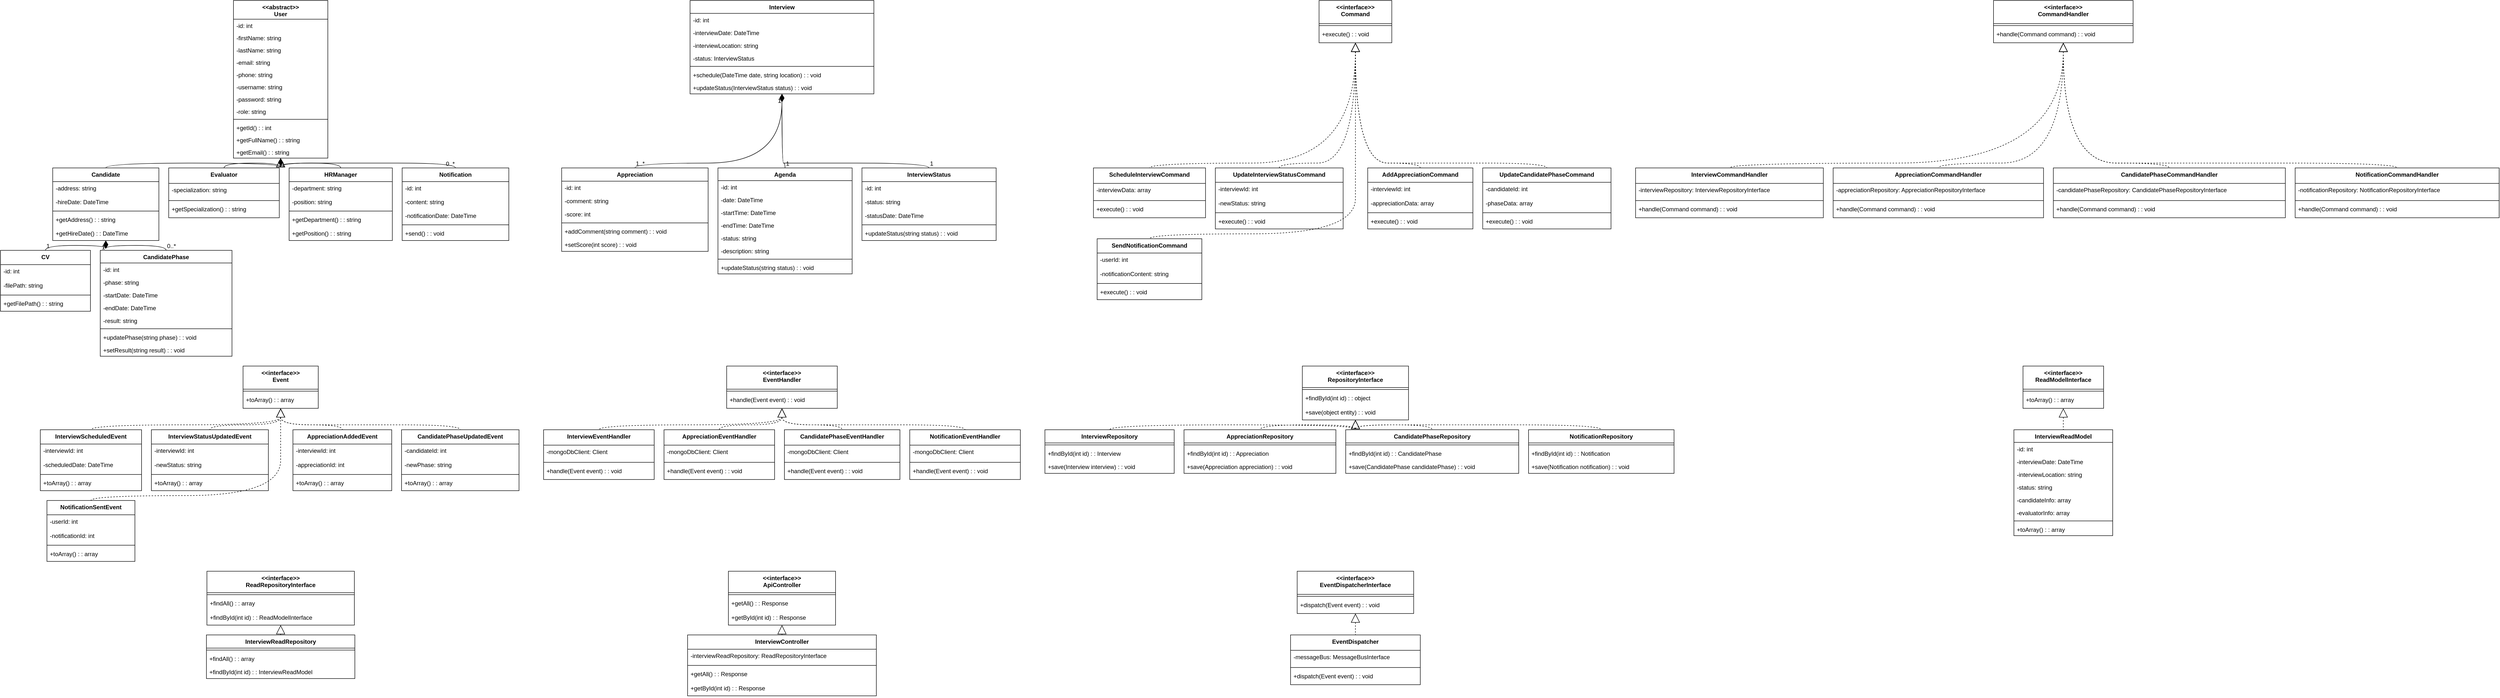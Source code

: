<mxfile version="24.6.4" type="device">
  <diagram name="Page-1" id="ezVEsY8s4RXA-QwdftGH">
    <mxGraphModel dx="4232" dy="2484" grid="1" gridSize="10" guides="1" tooltips="1" connect="1" arrows="1" fold="1" page="1" pageScale="1" pageWidth="850" pageHeight="1100" math="0" shadow="0">
      <root>
        <mxCell id="0" />
        <mxCell id="1" parent="0" />
        <mxCell id="OHezRKa3BdkfaNB-0USB-177" value="&lt;&lt;abstract&gt;&gt;&#xa;User" style="swimlane;fontStyle=1;align=center;verticalAlign=top;childLayout=stackLayout;horizontal=1;startSize=38.184;horizontalStack=0;resizeParent=1;resizeParentMax=0;resizeLast=0;collapsible=0;marginBottom=0;" vertex="1" parent="1">
          <mxGeometry x="494" y="20" width="192" height="321.184" as="geometry" />
        </mxCell>
        <mxCell id="OHezRKa3BdkfaNB-0USB-178" value="-id: int" style="text;strokeColor=none;fillColor=none;align=left;verticalAlign=top;spacingLeft=4;spacingRight=4;overflow=hidden;rotatable=0;points=[[0,0.5],[1,0.5]];portConstraint=eastwest;" vertex="1" parent="OHezRKa3BdkfaNB-0USB-177">
          <mxGeometry y="38.184" width="192" height="25" as="geometry" />
        </mxCell>
        <mxCell id="OHezRKa3BdkfaNB-0USB-179" value="-firstName: string" style="text;strokeColor=none;fillColor=none;align=left;verticalAlign=top;spacingLeft=4;spacingRight=4;overflow=hidden;rotatable=0;points=[[0,0.5],[1,0.5]];portConstraint=eastwest;" vertex="1" parent="OHezRKa3BdkfaNB-0USB-177">
          <mxGeometry y="63.184" width="192" height="25" as="geometry" />
        </mxCell>
        <mxCell id="OHezRKa3BdkfaNB-0USB-180" value="-lastName: string" style="text;strokeColor=none;fillColor=none;align=left;verticalAlign=top;spacingLeft=4;spacingRight=4;overflow=hidden;rotatable=0;points=[[0,0.5],[1,0.5]];portConstraint=eastwest;" vertex="1" parent="OHezRKa3BdkfaNB-0USB-177">
          <mxGeometry y="88.184" width="192" height="25" as="geometry" />
        </mxCell>
        <mxCell id="OHezRKa3BdkfaNB-0USB-181" value="-email: string" style="text;strokeColor=none;fillColor=none;align=left;verticalAlign=top;spacingLeft=4;spacingRight=4;overflow=hidden;rotatable=0;points=[[0,0.5],[1,0.5]];portConstraint=eastwest;" vertex="1" parent="OHezRKa3BdkfaNB-0USB-177">
          <mxGeometry y="113.184" width="192" height="25" as="geometry" />
        </mxCell>
        <mxCell id="OHezRKa3BdkfaNB-0USB-182" value="-phone: string" style="text;strokeColor=none;fillColor=none;align=left;verticalAlign=top;spacingLeft=4;spacingRight=4;overflow=hidden;rotatable=0;points=[[0,0.5],[1,0.5]];portConstraint=eastwest;" vertex="1" parent="OHezRKa3BdkfaNB-0USB-177">
          <mxGeometry y="138.184" width="192" height="25" as="geometry" />
        </mxCell>
        <mxCell id="OHezRKa3BdkfaNB-0USB-183" value="-username: string" style="text;strokeColor=none;fillColor=none;align=left;verticalAlign=top;spacingLeft=4;spacingRight=4;overflow=hidden;rotatable=0;points=[[0,0.5],[1,0.5]];portConstraint=eastwest;" vertex="1" parent="OHezRKa3BdkfaNB-0USB-177">
          <mxGeometry y="163.184" width="192" height="25" as="geometry" />
        </mxCell>
        <mxCell id="OHezRKa3BdkfaNB-0USB-184" value="-password: string" style="text;strokeColor=none;fillColor=none;align=left;verticalAlign=top;spacingLeft=4;spacingRight=4;overflow=hidden;rotatable=0;points=[[0,0.5],[1,0.5]];portConstraint=eastwest;" vertex="1" parent="OHezRKa3BdkfaNB-0USB-177">
          <mxGeometry y="188.184" width="192" height="25" as="geometry" />
        </mxCell>
        <mxCell id="OHezRKa3BdkfaNB-0USB-185" value="-role: string" style="text;strokeColor=none;fillColor=none;align=left;verticalAlign=top;spacingLeft=4;spacingRight=4;overflow=hidden;rotatable=0;points=[[0,0.5],[1,0.5]];portConstraint=eastwest;" vertex="1" parent="OHezRKa3BdkfaNB-0USB-177">
          <mxGeometry y="213.184" width="192" height="25" as="geometry" />
        </mxCell>
        <mxCell id="OHezRKa3BdkfaNB-0USB-186" style="line;strokeWidth=1;fillColor=none;align=left;verticalAlign=middle;spacingTop=-1;spacingLeft=3;spacingRight=3;rotatable=0;labelPosition=right;points=[];portConstraint=eastwest;strokeColor=inherit;" vertex="1" parent="OHezRKa3BdkfaNB-0USB-177">
          <mxGeometry y="238.184" width="192" height="8" as="geometry" />
        </mxCell>
        <mxCell id="OHezRKa3BdkfaNB-0USB-187" value="+getId() : : int" style="text;strokeColor=none;fillColor=none;align=left;verticalAlign=top;spacingLeft=4;spacingRight=4;overflow=hidden;rotatable=0;points=[[0,0.5],[1,0.5]];portConstraint=eastwest;" vertex="1" parent="OHezRKa3BdkfaNB-0USB-177">
          <mxGeometry y="246.184" width="192" height="25" as="geometry" />
        </mxCell>
        <mxCell id="OHezRKa3BdkfaNB-0USB-188" value="+getFullName() : : string" style="text;strokeColor=none;fillColor=none;align=left;verticalAlign=top;spacingLeft=4;spacingRight=4;overflow=hidden;rotatable=0;points=[[0,0.5],[1,0.5]];portConstraint=eastwest;" vertex="1" parent="OHezRKa3BdkfaNB-0USB-177">
          <mxGeometry y="271.184" width="192" height="25" as="geometry" />
        </mxCell>
        <mxCell id="OHezRKa3BdkfaNB-0USB-189" value="+getEmail() : : string" style="text;strokeColor=none;fillColor=none;align=left;verticalAlign=top;spacingLeft=4;spacingRight=4;overflow=hidden;rotatable=0;points=[[0,0.5],[1,0.5]];portConstraint=eastwest;" vertex="1" parent="OHezRKa3BdkfaNB-0USB-177">
          <mxGeometry y="296.184" width="192" height="25" as="geometry" />
        </mxCell>
        <mxCell id="OHezRKa3BdkfaNB-0USB-190" value="Candidate" style="swimlane;fontStyle=1;align=center;verticalAlign=top;childLayout=stackLayout;horizontal=1;startSize=27.8;horizontalStack=0;resizeParent=1;resizeParentMax=0;resizeLast=0;collapsible=0;marginBottom=0;" vertex="1" parent="1">
          <mxGeometry x="126.25" y="361.184" width="216" height="147.8" as="geometry" />
        </mxCell>
        <mxCell id="OHezRKa3BdkfaNB-0USB-191" value="-address: string" style="text;strokeColor=none;fillColor=none;align=left;verticalAlign=top;spacingLeft=4;spacingRight=4;overflow=hidden;rotatable=0;points=[[0,0.5],[1,0.5]];portConstraint=eastwest;" vertex="1" parent="OHezRKa3BdkfaNB-0USB-190">
          <mxGeometry y="27.8" width="216" height="28" as="geometry" />
        </mxCell>
        <mxCell id="OHezRKa3BdkfaNB-0USB-192" value="-hireDate: DateTime" style="text;strokeColor=none;fillColor=none;align=left;verticalAlign=top;spacingLeft=4;spacingRight=4;overflow=hidden;rotatable=0;points=[[0,0.5],[1,0.5]];portConstraint=eastwest;" vertex="1" parent="OHezRKa3BdkfaNB-0USB-190">
          <mxGeometry y="55.8" width="216" height="28" as="geometry" />
        </mxCell>
        <mxCell id="OHezRKa3BdkfaNB-0USB-193" style="line;strokeWidth=1;fillColor=none;align=left;verticalAlign=middle;spacingTop=-1;spacingLeft=3;spacingRight=3;rotatable=0;labelPosition=right;points=[];portConstraint=eastwest;strokeColor=inherit;" vertex="1" parent="OHezRKa3BdkfaNB-0USB-190">
          <mxGeometry y="83.8" width="216" height="8" as="geometry" />
        </mxCell>
        <mxCell id="OHezRKa3BdkfaNB-0USB-194" value="+getAddress() : : string" style="text;strokeColor=none;fillColor=none;align=left;verticalAlign=top;spacingLeft=4;spacingRight=4;overflow=hidden;rotatable=0;points=[[0,0.5],[1,0.5]];portConstraint=eastwest;" vertex="1" parent="OHezRKa3BdkfaNB-0USB-190">
          <mxGeometry y="91.8" width="216" height="28" as="geometry" />
        </mxCell>
        <mxCell id="OHezRKa3BdkfaNB-0USB-195" value="+getHireDate() : : DateTime" style="text;strokeColor=none;fillColor=none;align=left;verticalAlign=top;spacingLeft=4;spacingRight=4;overflow=hidden;rotatable=0;points=[[0,0.5],[1,0.5]];portConstraint=eastwest;" vertex="1" parent="OHezRKa3BdkfaNB-0USB-190">
          <mxGeometry y="119.8" width="216" height="28" as="geometry" />
        </mxCell>
        <mxCell id="OHezRKa3BdkfaNB-0USB-196" value="Evaluator" style="swimlane;fontStyle=1;align=center;verticalAlign=top;childLayout=stackLayout;horizontal=1;startSize=31.4;horizontalStack=0;resizeParent=1;resizeParentMax=0;resizeLast=0;collapsible=0;marginBottom=0;" vertex="1" parent="1">
          <mxGeometry x="362.25" y="361.184" width="225" height="101.4" as="geometry" />
        </mxCell>
        <mxCell id="OHezRKa3BdkfaNB-0USB-197" value="-specialization: string" style="text;strokeColor=none;fillColor=none;align=left;verticalAlign=top;spacingLeft=4;spacingRight=4;overflow=hidden;rotatable=0;points=[[0,0.5],[1,0.5]];portConstraint=eastwest;" vertex="1" parent="OHezRKa3BdkfaNB-0USB-196">
          <mxGeometry y="31.4" width="225" height="31" as="geometry" />
        </mxCell>
        <mxCell id="OHezRKa3BdkfaNB-0USB-198" style="line;strokeWidth=1;fillColor=none;align=left;verticalAlign=middle;spacingTop=-1;spacingLeft=3;spacingRight=3;rotatable=0;labelPosition=right;points=[];portConstraint=eastwest;strokeColor=inherit;" vertex="1" parent="OHezRKa3BdkfaNB-0USB-196">
          <mxGeometry y="62.4" width="225" height="8" as="geometry" />
        </mxCell>
        <mxCell id="OHezRKa3BdkfaNB-0USB-199" value="+getSpecialization() : : string" style="text;strokeColor=none;fillColor=none;align=left;verticalAlign=top;spacingLeft=4;spacingRight=4;overflow=hidden;rotatable=0;points=[[0,0.5],[1,0.5]];portConstraint=eastwest;" vertex="1" parent="OHezRKa3BdkfaNB-0USB-196">
          <mxGeometry y="70.4" width="225" height="31" as="geometry" />
        </mxCell>
        <mxCell id="OHezRKa3BdkfaNB-0USB-200" value="HRManager" style="swimlane;fontStyle=1;align=center;verticalAlign=top;childLayout=stackLayout;horizontal=1;startSize=27.8;horizontalStack=0;resizeParent=1;resizeParentMax=0;resizeLast=0;collapsible=0;marginBottom=0;" vertex="1" parent="1">
          <mxGeometry x="607.25" y="361.184" width="210" height="147.8" as="geometry" />
        </mxCell>
        <mxCell id="OHezRKa3BdkfaNB-0USB-201" value="-department: string" style="text;strokeColor=none;fillColor=none;align=left;verticalAlign=top;spacingLeft=4;spacingRight=4;overflow=hidden;rotatable=0;points=[[0,0.5],[1,0.5]];portConstraint=eastwest;" vertex="1" parent="OHezRKa3BdkfaNB-0USB-200">
          <mxGeometry y="27.8" width="210" height="28" as="geometry" />
        </mxCell>
        <mxCell id="OHezRKa3BdkfaNB-0USB-202" value="-position: string" style="text;strokeColor=none;fillColor=none;align=left;verticalAlign=top;spacingLeft=4;spacingRight=4;overflow=hidden;rotatable=0;points=[[0,0.5],[1,0.5]];portConstraint=eastwest;" vertex="1" parent="OHezRKa3BdkfaNB-0USB-200">
          <mxGeometry y="55.8" width="210" height="28" as="geometry" />
        </mxCell>
        <mxCell id="OHezRKa3BdkfaNB-0USB-203" style="line;strokeWidth=1;fillColor=none;align=left;verticalAlign=middle;spacingTop=-1;spacingLeft=3;spacingRight=3;rotatable=0;labelPosition=right;points=[];portConstraint=eastwest;strokeColor=inherit;" vertex="1" parent="OHezRKa3BdkfaNB-0USB-200">
          <mxGeometry y="83.8" width="210" height="8" as="geometry" />
        </mxCell>
        <mxCell id="OHezRKa3BdkfaNB-0USB-204" value="+getDepartment() : : string" style="text;strokeColor=none;fillColor=none;align=left;verticalAlign=top;spacingLeft=4;spacingRight=4;overflow=hidden;rotatable=0;points=[[0,0.5],[1,0.5]];portConstraint=eastwest;" vertex="1" parent="OHezRKa3BdkfaNB-0USB-200">
          <mxGeometry y="91.8" width="210" height="28" as="geometry" />
        </mxCell>
        <mxCell id="OHezRKa3BdkfaNB-0USB-205" value="+getPosition() : : string" style="text;strokeColor=none;fillColor=none;align=left;verticalAlign=top;spacingLeft=4;spacingRight=4;overflow=hidden;rotatable=0;points=[[0,0.5],[1,0.5]];portConstraint=eastwest;" vertex="1" parent="OHezRKa3BdkfaNB-0USB-200">
          <mxGeometry y="119.8" width="210" height="28" as="geometry" />
        </mxCell>
        <mxCell id="OHezRKa3BdkfaNB-0USB-206" value="Interview" style="swimlane;fontStyle=1;align=center;verticalAlign=top;childLayout=stackLayout;horizontal=1;startSize=26.257;horizontalStack=0;resizeParent=1;resizeParentMax=0;resizeLast=0;collapsible=0;marginBottom=0;" vertex="1" parent="1">
          <mxGeometry x="1423" y="20" width="374" height="190.257" as="geometry" />
        </mxCell>
        <mxCell id="OHezRKa3BdkfaNB-0USB-207" value="-id: int" style="text;strokeColor=none;fillColor=none;align=left;verticalAlign=top;spacingLeft=4;spacingRight=4;overflow=hidden;rotatable=0;points=[[0,0.5],[1,0.5]];portConstraint=eastwest;" vertex="1" parent="OHezRKa3BdkfaNB-0USB-206">
          <mxGeometry y="26.257" width="374" height="26" as="geometry" />
        </mxCell>
        <mxCell id="OHezRKa3BdkfaNB-0USB-208" value="-interviewDate: DateTime" style="text;strokeColor=none;fillColor=none;align=left;verticalAlign=top;spacingLeft=4;spacingRight=4;overflow=hidden;rotatable=0;points=[[0,0.5],[1,0.5]];portConstraint=eastwest;" vertex="1" parent="OHezRKa3BdkfaNB-0USB-206">
          <mxGeometry y="52.257" width="374" height="26" as="geometry" />
        </mxCell>
        <mxCell id="OHezRKa3BdkfaNB-0USB-209" value="-interviewLocation: string" style="text;strokeColor=none;fillColor=none;align=left;verticalAlign=top;spacingLeft=4;spacingRight=4;overflow=hidden;rotatable=0;points=[[0,0.5],[1,0.5]];portConstraint=eastwest;" vertex="1" parent="OHezRKa3BdkfaNB-0USB-206">
          <mxGeometry y="78.257" width="374" height="26" as="geometry" />
        </mxCell>
        <mxCell id="OHezRKa3BdkfaNB-0USB-210" value="-status: InterviewStatus" style="text;strokeColor=none;fillColor=none;align=left;verticalAlign=top;spacingLeft=4;spacingRight=4;overflow=hidden;rotatable=0;points=[[0,0.5],[1,0.5]];portConstraint=eastwest;" vertex="1" parent="OHezRKa3BdkfaNB-0USB-206">
          <mxGeometry y="104.257" width="374" height="26" as="geometry" />
        </mxCell>
        <mxCell id="OHezRKa3BdkfaNB-0USB-211" style="line;strokeWidth=1;fillColor=none;align=left;verticalAlign=middle;spacingTop=-1;spacingLeft=3;spacingRight=3;rotatable=0;labelPosition=right;points=[];portConstraint=eastwest;strokeColor=inherit;" vertex="1" parent="OHezRKa3BdkfaNB-0USB-206">
          <mxGeometry y="130.257" width="374" height="8" as="geometry" />
        </mxCell>
        <mxCell id="OHezRKa3BdkfaNB-0USB-212" value="+schedule(DateTime date, string location) : : void" style="text;strokeColor=none;fillColor=none;align=left;verticalAlign=top;spacingLeft=4;spacingRight=4;overflow=hidden;rotatable=0;points=[[0,0.5],[1,0.5]];portConstraint=eastwest;" vertex="1" parent="OHezRKa3BdkfaNB-0USB-206">
          <mxGeometry y="138.257" width="374" height="26" as="geometry" />
        </mxCell>
        <mxCell id="OHezRKa3BdkfaNB-0USB-213" value="+updateStatus(InterviewStatus status) : : void" style="text;strokeColor=none;fillColor=none;align=left;verticalAlign=top;spacingLeft=4;spacingRight=4;overflow=hidden;rotatable=0;points=[[0,0.5],[1,0.5]];portConstraint=eastwest;" vertex="1" parent="OHezRKa3BdkfaNB-0USB-206">
          <mxGeometry y="164.257" width="374" height="26" as="geometry" />
        </mxCell>
        <mxCell id="OHezRKa3BdkfaNB-0USB-214" value="Appreciation" style="swimlane;fontStyle=1;align=center;verticalAlign=top;childLayout=stackLayout;horizontal=1;startSize=26.9;horizontalStack=0;resizeParent=1;resizeParentMax=0;resizeLast=0;collapsible=0;marginBottom=0;" vertex="1" parent="1">
          <mxGeometry x="1161.75" y="361.184" width="298" height="169.9" as="geometry" />
        </mxCell>
        <mxCell id="OHezRKa3BdkfaNB-0USB-215" value="-id: int" style="text;strokeColor=none;fillColor=none;align=left;verticalAlign=top;spacingLeft=4;spacingRight=4;overflow=hidden;rotatable=0;points=[[0,0.5],[1,0.5]];portConstraint=eastwest;" vertex="1" parent="OHezRKa3BdkfaNB-0USB-214">
          <mxGeometry y="26.9" width="298" height="27" as="geometry" />
        </mxCell>
        <mxCell id="OHezRKa3BdkfaNB-0USB-216" value="-comment: string" style="text;strokeColor=none;fillColor=none;align=left;verticalAlign=top;spacingLeft=4;spacingRight=4;overflow=hidden;rotatable=0;points=[[0,0.5],[1,0.5]];portConstraint=eastwest;" vertex="1" parent="OHezRKa3BdkfaNB-0USB-214">
          <mxGeometry y="53.9" width="298" height="27" as="geometry" />
        </mxCell>
        <mxCell id="OHezRKa3BdkfaNB-0USB-217" value="-score: int" style="text;strokeColor=none;fillColor=none;align=left;verticalAlign=top;spacingLeft=4;spacingRight=4;overflow=hidden;rotatable=0;points=[[0,0.5],[1,0.5]];portConstraint=eastwest;" vertex="1" parent="OHezRKa3BdkfaNB-0USB-214">
          <mxGeometry y="80.9" width="298" height="27" as="geometry" />
        </mxCell>
        <mxCell id="OHezRKa3BdkfaNB-0USB-218" style="line;strokeWidth=1;fillColor=none;align=left;verticalAlign=middle;spacingTop=-1;spacingLeft=3;spacingRight=3;rotatable=0;labelPosition=right;points=[];portConstraint=eastwest;strokeColor=inherit;" vertex="1" parent="OHezRKa3BdkfaNB-0USB-214">
          <mxGeometry y="107.9" width="298" height="8" as="geometry" />
        </mxCell>
        <mxCell id="OHezRKa3BdkfaNB-0USB-219" value="+addComment(string comment) : : void" style="text;strokeColor=none;fillColor=none;align=left;verticalAlign=top;spacingLeft=4;spacingRight=4;overflow=hidden;rotatable=0;points=[[0,0.5],[1,0.5]];portConstraint=eastwest;" vertex="1" parent="OHezRKa3BdkfaNB-0USB-214">
          <mxGeometry y="115.9" width="298" height="27" as="geometry" />
        </mxCell>
        <mxCell id="OHezRKa3BdkfaNB-0USB-220" value="+setScore(int score) : : void" style="text;strokeColor=none;fillColor=none;align=left;verticalAlign=top;spacingLeft=4;spacingRight=4;overflow=hidden;rotatable=0;points=[[0,0.5],[1,0.5]];portConstraint=eastwest;" vertex="1" parent="OHezRKa3BdkfaNB-0USB-214">
          <mxGeometry y="142.9" width="298" height="27" as="geometry" />
        </mxCell>
        <mxCell id="OHezRKa3BdkfaNB-0USB-221" value="CV" style="swimlane;fontStyle=1;align=center;verticalAlign=top;childLayout=stackLayout;horizontal=1;startSize=29.15;horizontalStack=0;resizeParent=1;resizeParentMax=0;resizeLast=0;collapsible=0;marginBottom=0;" vertex="1" parent="1">
          <mxGeometry x="20" y="528.984" width="183" height="124.15" as="geometry" />
        </mxCell>
        <mxCell id="OHezRKa3BdkfaNB-0USB-222" value="-id: int" style="text;strokeColor=none;fillColor=none;align=left;verticalAlign=top;spacingLeft=4;spacingRight=4;overflow=hidden;rotatable=0;points=[[0,0.5],[1,0.5]];portConstraint=eastwest;" vertex="1" parent="OHezRKa3BdkfaNB-0USB-221">
          <mxGeometry y="29.15" width="183" height="29" as="geometry" />
        </mxCell>
        <mxCell id="OHezRKa3BdkfaNB-0USB-223" value="-filePath: string" style="text;strokeColor=none;fillColor=none;align=left;verticalAlign=top;spacingLeft=4;spacingRight=4;overflow=hidden;rotatable=0;points=[[0,0.5],[1,0.5]];portConstraint=eastwest;" vertex="1" parent="OHezRKa3BdkfaNB-0USB-221">
          <mxGeometry y="58.15" width="183" height="29" as="geometry" />
        </mxCell>
        <mxCell id="OHezRKa3BdkfaNB-0USB-224" style="line;strokeWidth=1;fillColor=none;align=left;verticalAlign=middle;spacingTop=-1;spacingLeft=3;spacingRight=3;rotatable=0;labelPosition=right;points=[];portConstraint=eastwest;strokeColor=inherit;" vertex="1" parent="OHezRKa3BdkfaNB-0USB-221">
          <mxGeometry y="87.15" width="183" height="8" as="geometry" />
        </mxCell>
        <mxCell id="OHezRKa3BdkfaNB-0USB-225" value="+getFilePath() : : string" style="text;strokeColor=none;fillColor=none;align=left;verticalAlign=top;spacingLeft=4;spacingRight=4;overflow=hidden;rotatable=0;points=[[0,0.5],[1,0.5]];portConstraint=eastwest;" vertex="1" parent="OHezRKa3BdkfaNB-0USB-221">
          <mxGeometry y="95.15" width="183" height="29" as="geometry" />
        </mxCell>
        <mxCell id="OHezRKa3BdkfaNB-0USB-226" value="Agenda" style="swimlane;fontStyle=1;align=center;verticalAlign=top;childLayout=stackLayout;horizontal=1;startSize=25.775;horizontalStack=0;resizeParent=1;resizeParentMax=0;resizeLast=0;collapsible=0;marginBottom=0;" vertex="1" parent="1">
          <mxGeometry x="1479.75" y="361.184" width="273" height="215.775" as="geometry" />
        </mxCell>
        <mxCell id="OHezRKa3BdkfaNB-0USB-227" value="-id: int" style="text;strokeColor=none;fillColor=none;align=left;verticalAlign=top;spacingLeft=4;spacingRight=4;overflow=hidden;rotatable=0;points=[[0,0.5],[1,0.5]];portConstraint=eastwest;" vertex="1" parent="OHezRKa3BdkfaNB-0USB-226">
          <mxGeometry y="25.775" width="273" height="26" as="geometry" />
        </mxCell>
        <mxCell id="OHezRKa3BdkfaNB-0USB-228" value="-date: DateTime" style="text;strokeColor=none;fillColor=none;align=left;verticalAlign=top;spacingLeft=4;spacingRight=4;overflow=hidden;rotatable=0;points=[[0,0.5],[1,0.5]];portConstraint=eastwest;" vertex="1" parent="OHezRKa3BdkfaNB-0USB-226">
          <mxGeometry y="51.775" width="273" height="26" as="geometry" />
        </mxCell>
        <mxCell id="OHezRKa3BdkfaNB-0USB-229" value="-startTime: DateTime" style="text;strokeColor=none;fillColor=none;align=left;verticalAlign=top;spacingLeft=4;spacingRight=4;overflow=hidden;rotatable=0;points=[[0,0.5],[1,0.5]];portConstraint=eastwest;" vertex="1" parent="OHezRKa3BdkfaNB-0USB-226">
          <mxGeometry y="77.775" width="273" height="26" as="geometry" />
        </mxCell>
        <mxCell id="OHezRKa3BdkfaNB-0USB-230" value="-endTime: DateTime" style="text;strokeColor=none;fillColor=none;align=left;verticalAlign=top;spacingLeft=4;spacingRight=4;overflow=hidden;rotatable=0;points=[[0,0.5],[1,0.5]];portConstraint=eastwest;" vertex="1" parent="OHezRKa3BdkfaNB-0USB-226">
          <mxGeometry y="103.775" width="273" height="26" as="geometry" />
        </mxCell>
        <mxCell id="OHezRKa3BdkfaNB-0USB-231" value="-status: string" style="text;strokeColor=none;fillColor=none;align=left;verticalAlign=top;spacingLeft=4;spacingRight=4;overflow=hidden;rotatable=0;points=[[0,0.5],[1,0.5]];portConstraint=eastwest;" vertex="1" parent="OHezRKa3BdkfaNB-0USB-226">
          <mxGeometry y="129.775" width="273" height="26" as="geometry" />
        </mxCell>
        <mxCell id="OHezRKa3BdkfaNB-0USB-232" value="-description: string" style="text;strokeColor=none;fillColor=none;align=left;verticalAlign=top;spacingLeft=4;spacingRight=4;overflow=hidden;rotatable=0;points=[[0,0.5],[1,0.5]];portConstraint=eastwest;" vertex="1" parent="OHezRKa3BdkfaNB-0USB-226">
          <mxGeometry y="155.775" width="273" height="26" as="geometry" />
        </mxCell>
        <mxCell id="OHezRKa3BdkfaNB-0USB-233" style="line;strokeWidth=1;fillColor=none;align=left;verticalAlign=middle;spacingTop=-1;spacingLeft=3;spacingRight=3;rotatable=0;labelPosition=right;points=[];portConstraint=eastwest;strokeColor=inherit;" vertex="1" parent="OHezRKa3BdkfaNB-0USB-226">
          <mxGeometry y="181.775" width="273" height="8" as="geometry" />
        </mxCell>
        <mxCell id="OHezRKa3BdkfaNB-0USB-234" value="+updateStatus(string status) : : void" style="text;strokeColor=none;fillColor=none;align=left;verticalAlign=top;spacingLeft=4;spacingRight=4;overflow=hidden;rotatable=0;points=[[0,0.5],[1,0.5]];portConstraint=eastwest;" vertex="1" parent="OHezRKa3BdkfaNB-0USB-226">
          <mxGeometry y="189.775" width="273" height="26" as="geometry" />
        </mxCell>
        <mxCell id="OHezRKa3BdkfaNB-0USB-235" value="Notification" style="swimlane;fontStyle=1;align=center;verticalAlign=top;childLayout=stackLayout;horizontal=1;startSize=27.8;horizontalStack=0;resizeParent=1;resizeParentMax=0;resizeLast=0;collapsible=0;marginBottom=0;" vertex="1" parent="1">
          <mxGeometry x="837.25" y="361.184" width="217" height="147.8" as="geometry" />
        </mxCell>
        <mxCell id="OHezRKa3BdkfaNB-0USB-236" value="-id: int" style="text;strokeColor=none;fillColor=none;align=left;verticalAlign=top;spacingLeft=4;spacingRight=4;overflow=hidden;rotatable=0;points=[[0,0.5],[1,0.5]];portConstraint=eastwest;" vertex="1" parent="OHezRKa3BdkfaNB-0USB-235">
          <mxGeometry y="27.8" width="217" height="28" as="geometry" />
        </mxCell>
        <mxCell id="OHezRKa3BdkfaNB-0USB-237" value="-content: string" style="text;strokeColor=none;fillColor=none;align=left;verticalAlign=top;spacingLeft=4;spacingRight=4;overflow=hidden;rotatable=0;points=[[0,0.5],[1,0.5]];portConstraint=eastwest;" vertex="1" parent="OHezRKa3BdkfaNB-0USB-235">
          <mxGeometry y="55.8" width="217" height="28" as="geometry" />
        </mxCell>
        <mxCell id="OHezRKa3BdkfaNB-0USB-238" value="-notificationDate: DateTime" style="text;strokeColor=none;fillColor=none;align=left;verticalAlign=top;spacingLeft=4;spacingRight=4;overflow=hidden;rotatable=0;points=[[0,0.5],[1,0.5]];portConstraint=eastwest;" vertex="1" parent="OHezRKa3BdkfaNB-0USB-235">
          <mxGeometry y="83.8" width="217" height="28" as="geometry" />
        </mxCell>
        <mxCell id="OHezRKa3BdkfaNB-0USB-239" style="line;strokeWidth=1;fillColor=none;align=left;verticalAlign=middle;spacingTop=-1;spacingLeft=3;spacingRight=3;rotatable=0;labelPosition=right;points=[];portConstraint=eastwest;strokeColor=inherit;" vertex="1" parent="OHezRKa3BdkfaNB-0USB-235">
          <mxGeometry y="111.8" width="217" height="8" as="geometry" />
        </mxCell>
        <mxCell id="OHezRKa3BdkfaNB-0USB-240" value="+send() : : void" style="text;strokeColor=none;fillColor=none;align=left;verticalAlign=top;spacingLeft=4;spacingRight=4;overflow=hidden;rotatable=0;points=[[0,0.5],[1,0.5]];portConstraint=eastwest;" vertex="1" parent="OHezRKa3BdkfaNB-0USB-235">
          <mxGeometry y="119.8" width="217" height="28" as="geometry" />
        </mxCell>
        <mxCell id="OHezRKa3BdkfaNB-0USB-241" value="CandidatePhase" style="swimlane;fontStyle=1;align=center;verticalAlign=top;childLayout=stackLayout;horizontal=1;startSize=25.775;horizontalStack=0;resizeParent=1;resizeParentMax=0;resizeLast=0;collapsible=0;marginBottom=0;" vertex="1" parent="1">
          <mxGeometry x="223" y="528.984" width="268" height="215.775" as="geometry" />
        </mxCell>
        <mxCell id="OHezRKa3BdkfaNB-0USB-242" value="-id: int" style="text;strokeColor=none;fillColor=none;align=left;verticalAlign=top;spacingLeft=4;spacingRight=4;overflow=hidden;rotatable=0;points=[[0,0.5],[1,0.5]];portConstraint=eastwest;" vertex="1" parent="OHezRKa3BdkfaNB-0USB-241">
          <mxGeometry y="25.775" width="268" height="26" as="geometry" />
        </mxCell>
        <mxCell id="OHezRKa3BdkfaNB-0USB-243" value="-phase: string" style="text;strokeColor=none;fillColor=none;align=left;verticalAlign=top;spacingLeft=4;spacingRight=4;overflow=hidden;rotatable=0;points=[[0,0.5],[1,0.5]];portConstraint=eastwest;" vertex="1" parent="OHezRKa3BdkfaNB-0USB-241">
          <mxGeometry y="51.775" width="268" height="26" as="geometry" />
        </mxCell>
        <mxCell id="OHezRKa3BdkfaNB-0USB-244" value="-startDate: DateTime" style="text;strokeColor=none;fillColor=none;align=left;verticalAlign=top;spacingLeft=4;spacingRight=4;overflow=hidden;rotatable=0;points=[[0,0.5],[1,0.5]];portConstraint=eastwest;" vertex="1" parent="OHezRKa3BdkfaNB-0USB-241">
          <mxGeometry y="77.775" width="268" height="26" as="geometry" />
        </mxCell>
        <mxCell id="OHezRKa3BdkfaNB-0USB-245" value="-endDate: DateTime" style="text;strokeColor=none;fillColor=none;align=left;verticalAlign=top;spacingLeft=4;spacingRight=4;overflow=hidden;rotatable=0;points=[[0,0.5],[1,0.5]];portConstraint=eastwest;" vertex="1" parent="OHezRKa3BdkfaNB-0USB-241">
          <mxGeometry y="103.775" width="268" height="26" as="geometry" />
        </mxCell>
        <mxCell id="OHezRKa3BdkfaNB-0USB-246" value="-result: string" style="text;strokeColor=none;fillColor=none;align=left;verticalAlign=top;spacingLeft=4;spacingRight=4;overflow=hidden;rotatable=0;points=[[0,0.5],[1,0.5]];portConstraint=eastwest;" vertex="1" parent="OHezRKa3BdkfaNB-0USB-241">
          <mxGeometry y="129.775" width="268" height="26" as="geometry" />
        </mxCell>
        <mxCell id="OHezRKa3BdkfaNB-0USB-247" style="line;strokeWidth=1;fillColor=none;align=left;verticalAlign=middle;spacingTop=-1;spacingLeft=3;spacingRight=3;rotatable=0;labelPosition=right;points=[];portConstraint=eastwest;strokeColor=inherit;" vertex="1" parent="OHezRKa3BdkfaNB-0USB-241">
          <mxGeometry y="155.775" width="268" height="8" as="geometry" />
        </mxCell>
        <mxCell id="OHezRKa3BdkfaNB-0USB-248" value="+updatePhase(string phase) : : void" style="text;strokeColor=none;fillColor=none;align=left;verticalAlign=top;spacingLeft=4;spacingRight=4;overflow=hidden;rotatable=0;points=[[0,0.5],[1,0.5]];portConstraint=eastwest;" vertex="1" parent="OHezRKa3BdkfaNB-0USB-241">
          <mxGeometry y="163.775" width="268" height="26" as="geometry" />
        </mxCell>
        <mxCell id="OHezRKa3BdkfaNB-0USB-249" value="+setResult(string result) : : void" style="text;strokeColor=none;fillColor=none;align=left;verticalAlign=top;spacingLeft=4;spacingRight=4;overflow=hidden;rotatable=0;points=[[0,0.5],[1,0.5]];portConstraint=eastwest;" vertex="1" parent="OHezRKa3BdkfaNB-0USB-241">
          <mxGeometry y="189.775" width="268" height="26" as="geometry" />
        </mxCell>
        <mxCell id="OHezRKa3BdkfaNB-0USB-250" value="InterviewStatus" style="swimlane;fontStyle=1;align=center;verticalAlign=top;childLayout=stackLayout;horizontal=1;startSize=27.8;horizontalStack=0;resizeParent=1;resizeParentMax=0;resizeLast=0;collapsible=0;marginBottom=0;" vertex="1" parent="1">
          <mxGeometry x="1772.75" y="361.184" width="273" height="147.8" as="geometry" />
        </mxCell>
        <mxCell id="OHezRKa3BdkfaNB-0USB-251" value="-id: int" style="text;strokeColor=none;fillColor=none;align=left;verticalAlign=top;spacingLeft=4;spacingRight=4;overflow=hidden;rotatable=0;points=[[0,0.5],[1,0.5]];portConstraint=eastwest;" vertex="1" parent="OHezRKa3BdkfaNB-0USB-250">
          <mxGeometry y="27.8" width="273" height="28" as="geometry" />
        </mxCell>
        <mxCell id="OHezRKa3BdkfaNB-0USB-252" value="-status: string" style="text;strokeColor=none;fillColor=none;align=left;verticalAlign=top;spacingLeft=4;spacingRight=4;overflow=hidden;rotatable=0;points=[[0,0.5],[1,0.5]];portConstraint=eastwest;" vertex="1" parent="OHezRKa3BdkfaNB-0USB-250">
          <mxGeometry y="55.8" width="273" height="28" as="geometry" />
        </mxCell>
        <mxCell id="OHezRKa3BdkfaNB-0USB-253" value="-statusDate: DateTime" style="text;strokeColor=none;fillColor=none;align=left;verticalAlign=top;spacingLeft=4;spacingRight=4;overflow=hidden;rotatable=0;points=[[0,0.5],[1,0.5]];portConstraint=eastwest;" vertex="1" parent="OHezRKa3BdkfaNB-0USB-250">
          <mxGeometry y="83.8" width="273" height="28" as="geometry" />
        </mxCell>
        <mxCell id="OHezRKa3BdkfaNB-0USB-254" style="line;strokeWidth=1;fillColor=none;align=left;verticalAlign=middle;spacingTop=-1;spacingLeft=3;spacingRight=3;rotatable=0;labelPosition=right;points=[];portConstraint=eastwest;strokeColor=inherit;" vertex="1" parent="OHezRKa3BdkfaNB-0USB-250">
          <mxGeometry y="111.8" width="273" height="8" as="geometry" />
        </mxCell>
        <mxCell id="OHezRKa3BdkfaNB-0USB-255" value="+updateStatus(string status) : : void" style="text;strokeColor=none;fillColor=none;align=left;verticalAlign=top;spacingLeft=4;spacingRight=4;overflow=hidden;rotatable=0;points=[[0,0.5],[1,0.5]];portConstraint=eastwest;" vertex="1" parent="OHezRKa3BdkfaNB-0USB-250">
          <mxGeometry y="119.8" width="273" height="28" as="geometry" />
        </mxCell>
        <mxCell id="OHezRKa3BdkfaNB-0USB-256" value="&lt;&lt;interface&gt;&gt;&#xa;Command" style="swimlane;fontStyle=1;align=center;verticalAlign=top;childLayout=stackLayout;horizontal=1;startSize=47.1;horizontalStack=0;resizeParent=1;resizeParentMax=0;resizeLast=0;collapsible=0;marginBottom=0;" vertex="1" parent="1">
          <mxGeometry x="2702.75" y="20" width="148" height="86.1" as="geometry" />
        </mxCell>
        <mxCell id="OHezRKa3BdkfaNB-0USB-257" style="line;strokeWidth=1;fillColor=none;align=left;verticalAlign=middle;spacingTop=-1;spacingLeft=3;spacingRight=3;rotatable=0;labelPosition=right;points=[];portConstraint=eastwest;strokeColor=inherit;" vertex="1" parent="OHezRKa3BdkfaNB-0USB-256">
          <mxGeometry y="47.1" width="148" height="8" as="geometry" />
        </mxCell>
        <mxCell id="OHezRKa3BdkfaNB-0USB-258" value="+execute() : : void" style="text;strokeColor=none;fillColor=none;align=left;verticalAlign=top;spacingLeft=4;spacingRight=4;overflow=hidden;rotatable=0;points=[[0,0.5],[1,0.5]];portConstraint=eastwest;" vertex="1" parent="OHezRKa3BdkfaNB-0USB-256">
          <mxGeometry y="55.1" width="148" height="31" as="geometry" />
        </mxCell>
        <mxCell id="OHezRKa3BdkfaNB-0USB-259" value="ScheduleInterviewCommand" style="swimlane;fontStyle=1;align=center;verticalAlign=top;childLayout=stackLayout;horizontal=1;startSize=31.4;horizontalStack=0;resizeParent=1;resizeParentMax=0;resizeLast=0;collapsible=0;marginBottom=0;" vertex="1" parent="1">
          <mxGeometry x="2243.75" y="361.184" width="228" height="101.4" as="geometry" />
        </mxCell>
        <mxCell id="OHezRKa3BdkfaNB-0USB-260" value="-interviewData: array" style="text;strokeColor=none;fillColor=none;align=left;verticalAlign=top;spacingLeft=4;spacingRight=4;overflow=hidden;rotatable=0;points=[[0,0.5],[1,0.5]];portConstraint=eastwest;" vertex="1" parent="OHezRKa3BdkfaNB-0USB-259">
          <mxGeometry y="31.4" width="228" height="31" as="geometry" />
        </mxCell>
        <mxCell id="OHezRKa3BdkfaNB-0USB-261" style="line;strokeWidth=1;fillColor=none;align=left;verticalAlign=middle;spacingTop=-1;spacingLeft=3;spacingRight=3;rotatable=0;labelPosition=right;points=[];portConstraint=eastwest;strokeColor=inherit;" vertex="1" parent="OHezRKa3BdkfaNB-0USB-259">
          <mxGeometry y="62.4" width="228" height="8" as="geometry" />
        </mxCell>
        <mxCell id="OHezRKa3BdkfaNB-0USB-262" value="+execute() : : void" style="text;strokeColor=none;fillColor=none;align=left;verticalAlign=top;spacingLeft=4;spacingRight=4;overflow=hidden;rotatable=0;points=[[0,0.5],[1,0.5]];portConstraint=eastwest;" vertex="1" parent="OHezRKa3BdkfaNB-0USB-259">
          <mxGeometry y="70.4" width="228" height="31" as="geometry" />
        </mxCell>
        <mxCell id="OHezRKa3BdkfaNB-0USB-263" value="UpdateInterviewStatusCommand" style="swimlane;fontStyle=1;align=center;verticalAlign=top;childLayout=stackLayout;horizontal=1;startSize=29.15;horizontalStack=0;resizeParent=1;resizeParentMax=0;resizeLast=0;collapsible=0;marginBottom=0;" vertex="1" parent="1">
          <mxGeometry x="2491.75" y="361.184" width="260" height="124.15" as="geometry" />
        </mxCell>
        <mxCell id="OHezRKa3BdkfaNB-0USB-264" value="-interviewId: int" style="text;strokeColor=none;fillColor=none;align=left;verticalAlign=top;spacingLeft=4;spacingRight=4;overflow=hidden;rotatable=0;points=[[0,0.5],[1,0.5]];portConstraint=eastwest;" vertex="1" parent="OHezRKa3BdkfaNB-0USB-263">
          <mxGeometry y="29.15" width="260" height="29" as="geometry" />
        </mxCell>
        <mxCell id="OHezRKa3BdkfaNB-0USB-265" value="-newStatus: string" style="text;strokeColor=none;fillColor=none;align=left;verticalAlign=top;spacingLeft=4;spacingRight=4;overflow=hidden;rotatable=0;points=[[0,0.5],[1,0.5]];portConstraint=eastwest;" vertex="1" parent="OHezRKa3BdkfaNB-0USB-263">
          <mxGeometry y="58.15" width="260" height="29" as="geometry" />
        </mxCell>
        <mxCell id="OHezRKa3BdkfaNB-0USB-266" style="line;strokeWidth=1;fillColor=none;align=left;verticalAlign=middle;spacingTop=-1;spacingLeft=3;spacingRight=3;rotatable=0;labelPosition=right;points=[];portConstraint=eastwest;strokeColor=inherit;" vertex="1" parent="OHezRKa3BdkfaNB-0USB-263">
          <mxGeometry y="87.15" width="260" height="8" as="geometry" />
        </mxCell>
        <mxCell id="OHezRKa3BdkfaNB-0USB-267" value="+execute() : : void" style="text;strokeColor=none;fillColor=none;align=left;verticalAlign=top;spacingLeft=4;spacingRight=4;overflow=hidden;rotatable=0;points=[[0,0.5],[1,0.5]];portConstraint=eastwest;" vertex="1" parent="OHezRKa3BdkfaNB-0USB-263">
          <mxGeometry y="95.15" width="260" height="29" as="geometry" />
        </mxCell>
        <mxCell id="OHezRKa3BdkfaNB-0USB-268" value="AddAppreciationCommand" style="swimlane;fontStyle=1;align=center;verticalAlign=top;childLayout=stackLayout;horizontal=1;startSize=29.15;horizontalStack=0;resizeParent=1;resizeParentMax=0;resizeLast=0;collapsible=0;marginBottom=0;" vertex="1" parent="1">
          <mxGeometry x="2801.75" y="361.184" width="214" height="124.15" as="geometry" />
        </mxCell>
        <mxCell id="OHezRKa3BdkfaNB-0USB-269" value="-interviewId: int" style="text;strokeColor=none;fillColor=none;align=left;verticalAlign=top;spacingLeft=4;spacingRight=4;overflow=hidden;rotatable=0;points=[[0,0.5],[1,0.5]];portConstraint=eastwest;" vertex="1" parent="OHezRKa3BdkfaNB-0USB-268">
          <mxGeometry y="29.15" width="214" height="29" as="geometry" />
        </mxCell>
        <mxCell id="OHezRKa3BdkfaNB-0USB-270" value="-appreciationData: array" style="text;strokeColor=none;fillColor=none;align=left;verticalAlign=top;spacingLeft=4;spacingRight=4;overflow=hidden;rotatable=0;points=[[0,0.5],[1,0.5]];portConstraint=eastwest;" vertex="1" parent="OHezRKa3BdkfaNB-0USB-268">
          <mxGeometry y="58.15" width="214" height="29" as="geometry" />
        </mxCell>
        <mxCell id="OHezRKa3BdkfaNB-0USB-271" style="line;strokeWidth=1;fillColor=none;align=left;verticalAlign=middle;spacingTop=-1;spacingLeft=3;spacingRight=3;rotatable=0;labelPosition=right;points=[];portConstraint=eastwest;strokeColor=inherit;" vertex="1" parent="OHezRKa3BdkfaNB-0USB-268">
          <mxGeometry y="87.15" width="214" height="8" as="geometry" />
        </mxCell>
        <mxCell id="OHezRKa3BdkfaNB-0USB-272" value="+execute() : : void" style="text;strokeColor=none;fillColor=none;align=left;verticalAlign=top;spacingLeft=4;spacingRight=4;overflow=hidden;rotatable=0;points=[[0,0.5],[1,0.5]];portConstraint=eastwest;" vertex="1" parent="OHezRKa3BdkfaNB-0USB-268">
          <mxGeometry y="95.15" width="214" height="29" as="geometry" />
        </mxCell>
        <mxCell id="OHezRKa3BdkfaNB-0USB-273" value="UpdateCandidatePhaseCommand" style="swimlane;fontStyle=1;align=center;verticalAlign=top;childLayout=stackLayout;horizontal=1;startSize=29.15;horizontalStack=0;resizeParent=1;resizeParentMax=0;resizeLast=0;collapsible=0;marginBottom=0;" vertex="1" parent="1">
          <mxGeometry x="3035.75" y="361.184" width="261" height="124.15" as="geometry" />
        </mxCell>
        <mxCell id="OHezRKa3BdkfaNB-0USB-274" value="-candidateId: int" style="text;strokeColor=none;fillColor=none;align=left;verticalAlign=top;spacingLeft=4;spacingRight=4;overflow=hidden;rotatable=0;points=[[0,0.5],[1,0.5]];portConstraint=eastwest;" vertex="1" parent="OHezRKa3BdkfaNB-0USB-273">
          <mxGeometry y="29.15" width="261" height="29" as="geometry" />
        </mxCell>
        <mxCell id="OHezRKa3BdkfaNB-0USB-275" value="-phaseData: array" style="text;strokeColor=none;fillColor=none;align=left;verticalAlign=top;spacingLeft=4;spacingRight=4;overflow=hidden;rotatable=0;points=[[0,0.5],[1,0.5]];portConstraint=eastwest;" vertex="1" parent="OHezRKa3BdkfaNB-0USB-273">
          <mxGeometry y="58.15" width="261" height="29" as="geometry" />
        </mxCell>
        <mxCell id="OHezRKa3BdkfaNB-0USB-276" style="line;strokeWidth=1;fillColor=none;align=left;verticalAlign=middle;spacingTop=-1;spacingLeft=3;spacingRight=3;rotatable=0;labelPosition=right;points=[];portConstraint=eastwest;strokeColor=inherit;" vertex="1" parent="OHezRKa3BdkfaNB-0USB-273">
          <mxGeometry y="87.15" width="261" height="8" as="geometry" />
        </mxCell>
        <mxCell id="OHezRKa3BdkfaNB-0USB-277" value="+execute() : : void" style="text;strokeColor=none;fillColor=none;align=left;verticalAlign=top;spacingLeft=4;spacingRight=4;overflow=hidden;rotatable=0;points=[[0,0.5],[1,0.5]];portConstraint=eastwest;" vertex="1" parent="OHezRKa3BdkfaNB-0USB-273">
          <mxGeometry y="95.15" width="261" height="29" as="geometry" />
        </mxCell>
        <mxCell id="OHezRKa3BdkfaNB-0USB-278" value="SendNotificationCommand" style="swimlane;fontStyle=1;align=center;verticalAlign=top;childLayout=stackLayout;horizontal=1;startSize=29.15;horizontalStack=0;resizeParent=1;resizeParentMax=0;resizeLast=0;collapsible=0;marginBottom=0;" vertex="1" parent="1">
          <mxGeometry x="2251.25" y="505.334" width="213" height="124.15" as="geometry" />
        </mxCell>
        <mxCell id="OHezRKa3BdkfaNB-0USB-279" value="-userId: int" style="text;strokeColor=none;fillColor=none;align=left;verticalAlign=top;spacingLeft=4;spacingRight=4;overflow=hidden;rotatable=0;points=[[0,0.5],[1,0.5]];portConstraint=eastwest;" vertex="1" parent="OHezRKa3BdkfaNB-0USB-278">
          <mxGeometry y="29.15" width="213" height="29" as="geometry" />
        </mxCell>
        <mxCell id="OHezRKa3BdkfaNB-0USB-280" value="-notificationContent: string" style="text;strokeColor=none;fillColor=none;align=left;verticalAlign=top;spacingLeft=4;spacingRight=4;overflow=hidden;rotatable=0;points=[[0,0.5],[1,0.5]];portConstraint=eastwest;" vertex="1" parent="OHezRKa3BdkfaNB-0USB-278">
          <mxGeometry y="58.15" width="213" height="29" as="geometry" />
        </mxCell>
        <mxCell id="OHezRKa3BdkfaNB-0USB-281" style="line;strokeWidth=1;fillColor=none;align=left;verticalAlign=middle;spacingTop=-1;spacingLeft=3;spacingRight=3;rotatable=0;labelPosition=right;points=[];portConstraint=eastwest;strokeColor=inherit;" vertex="1" parent="OHezRKa3BdkfaNB-0USB-278">
          <mxGeometry y="87.15" width="213" height="8" as="geometry" />
        </mxCell>
        <mxCell id="OHezRKa3BdkfaNB-0USB-282" value="+execute() : : void" style="text;strokeColor=none;fillColor=none;align=left;verticalAlign=top;spacingLeft=4;spacingRight=4;overflow=hidden;rotatable=0;points=[[0,0.5],[1,0.5]];portConstraint=eastwest;" vertex="1" parent="OHezRKa3BdkfaNB-0USB-278">
          <mxGeometry y="95.15" width="213" height="29" as="geometry" />
        </mxCell>
        <mxCell id="OHezRKa3BdkfaNB-0USB-283" value="&lt;&lt;interface&gt;&gt;&#xa;CommandHandler" style="swimlane;fontStyle=1;align=center;verticalAlign=top;childLayout=stackLayout;horizontal=1;startSize=47.1;horizontalStack=0;resizeParent=1;resizeParentMax=0;resizeLast=0;collapsible=0;marginBottom=0;" vertex="1" parent="1">
          <mxGeometry x="4075" y="20" width="284" height="86.1" as="geometry" />
        </mxCell>
        <mxCell id="OHezRKa3BdkfaNB-0USB-284" style="line;strokeWidth=1;fillColor=none;align=left;verticalAlign=middle;spacingTop=-1;spacingLeft=3;spacingRight=3;rotatable=0;labelPosition=right;points=[];portConstraint=eastwest;strokeColor=inherit;" vertex="1" parent="OHezRKa3BdkfaNB-0USB-283">
          <mxGeometry y="47.1" width="284" height="8" as="geometry" />
        </mxCell>
        <mxCell id="OHezRKa3BdkfaNB-0USB-285" value="+handle(Command command) : : void" style="text;strokeColor=none;fillColor=none;align=left;verticalAlign=top;spacingLeft=4;spacingRight=4;overflow=hidden;rotatable=0;points=[[0,0.5],[1,0.5]];portConstraint=eastwest;" vertex="1" parent="OHezRKa3BdkfaNB-0USB-283">
          <mxGeometry y="55.1" width="284" height="31" as="geometry" />
        </mxCell>
        <mxCell id="OHezRKa3BdkfaNB-0USB-286" value="InterviewCommandHandler" style="swimlane;fontStyle=1;align=center;verticalAlign=top;childLayout=stackLayout;horizontal=1;startSize=31.4;horizontalStack=0;resizeParent=1;resizeParentMax=0;resizeLast=0;collapsible=0;marginBottom=0;" vertex="1" parent="1">
          <mxGeometry x="3346.75" y="361.184" width="382" height="101.4" as="geometry" />
        </mxCell>
        <mxCell id="OHezRKa3BdkfaNB-0USB-287" value="-interviewRepository: InterviewRepositoryInterface" style="text;strokeColor=none;fillColor=none;align=left;verticalAlign=top;spacingLeft=4;spacingRight=4;overflow=hidden;rotatable=0;points=[[0,0.5],[1,0.5]];portConstraint=eastwest;" vertex="1" parent="OHezRKa3BdkfaNB-0USB-286">
          <mxGeometry y="31.4" width="382" height="31" as="geometry" />
        </mxCell>
        <mxCell id="OHezRKa3BdkfaNB-0USB-288" style="line;strokeWidth=1;fillColor=none;align=left;verticalAlign=middle;spacingTop=-1;spacingLeft=3;spacingRight=3;rotatable=0;labelPosition=right;points=[];portConstraint=eastwest;strokeColor=inherit;" vertex="1" parent="OHezRKa3BdkfaNB-0USB-286">
          <mxGeometry y="62.4" width="382" height="8" as="geometry" />
        </mxCell>
        <mxCell id="OHezRKa3BdkfaNB-0USB-289" value="+handle(Command command) : : void" style="text;strokeColor=none;fillColor=none;align=left;verticalAlign=top;spacingLeft=4;spacingRight=4;overflow=hidden;rotatable=0;points=[[0,0.5],[1,0.5]];portConstraint=eastwest;" vertex="1" parent="OHezRKa3BdkfaNB-0USB-286">
          <mxGeometry y="70.4" width="382" height="31" as="geometry" />
        </mxCell>
        <mxCell id="OHezRKa3BdkfaNB-0USB-290" value="AppreciationCommandHandler" style="swimlane;fontStyle=1;align=center;verticalAlign=top;childLayout=stackLayout;horizontal=1;startSize=31.4;horizontalStack=0;resizeParent=1;resizeParentMax=0;resizeLast=0;collapsible=0;marginBottom=0;" vertex="1" parent="1">
          <mxGeometry x="3748.75" y="361.184" width="428" height="101.4" as="geometry" />
        </mxCell>
        <mxCell id="OHezRKa3BdkfaNB-0USB-291" value="-appreciationRepository: AppreciationRepositoryInterface" style="text;strokeColor=none;fillColor=none;align=left;verticalAlign=top;spacingLeft=4;spacingRight=4;overflow=hidden;rotatable=0;points=[[0,0.5],[1,0.5]];portConstraint=eastwest;" vertex="1" parent="OHezRKa3BdkfaNB-0USB-290">
          <mxGeometry y="31.4" width="428" height="31" as="geometry" />
        </mxCell>
        <mxCell id="OHezRKa3BdkfaNB-0USB-292" style="line;strokeWidth=1;fillColor=none;align=left;verticalAlign=middle;spacingTop=-1;spacingLeft=3;spacingRight=3;rotatable=0;labelPosition=right;points=[];portConstraint=eastwest;strokeColor=inherit;" vertex="1" parent="OHezRKa3BdkfaNB-0USB-290">
          <mxGeometry y="62.4" width="428" height="8" as="geometry" />
        </mxCell>
        <mxCell id="OHezRKa3BdkfaNB-0USB-293" value="+handle(Command command) : : void" style="text;strokeColor=none;fillColor=none;align=left;verticalAlign=top;spacingLeft=4;spacingRight=4;overflow=hidden;rotatable=0;points=[[0,0.5],[1,0.5]];portConstraint=eastwest;" vertex="1" parent="OHezRKa3BdkfaNB-0USB-290">
          <mxGeometry y="70.4" width="428" height="31" as="geometry" />
        </mxCell>
        <mxCell id="OHezRKa3BdkfaNB-0USB-294" value="CandidatePhaseCommandHandler" style="swimlane;fontStyle=1;align=center;verticalAlign=top;childLayout=stackLayout;horizontal=1;startSize=31.4;horizontalStack=0;resizeParent=1;resizeParentMax=0;resizeLast=0;collapsible=0;marginBottom=0;" vertex="1" parent="1">
          <mxGeometry x="4196.75" y="361.184" width="472" height="101.4" as="geometry" />
        </mxCell>
        <mxCell id="OHezRKa3BdkfaNB-0USB-295" value="-candidatePhaseRepository: CandidatePhaseRepositoryInterface" style="text;strokeColor=none;fillColor=none;align=left;verticalAlign=top;spacingLeft=4;spacingRight=4;overflow=hidden;rotatable=0;points=[[0,0.5],[1,0.5]];portConstraint=eastwest;" vertex="1" parent="OHezRKa3BdkfaNB-0USB-294">
          <mxGeometry y="31.4" width="472" height="31" as="geometry" />
        </mxCell>
        <mxCell id="OHezRKa3BdkfaNB-0USB-296" style="line;strokeWidth=1;fillColor=none;align=left;verticalAlign=middle;spacingTop=-1;spacingLeft=3;spacingRight=3;rotatable=0;labelPosition=right;points=[];portConstraint=eastwest;strokeColor=inherit;" vertex="1" parent="OHezRKa3BdkfaNB-0USB-294">
          <mxGeometry y="62.4" width="472" height="8" as="geometry" />
        </mxCell>
        <mxCell id="OHezRKa3BdkfaNB-0USB-297" value="+handle(Command command) : : void" style="text;strokeColor=none;fillColor=none;align=left;verticalAlign=top;spacingLeft=4;spacingRight=4;overflow=hidden;rotatable=0;points=[[0,0.5],[1,0.5]];portConstraint=eastwest;" vertex="1" parent="OHezRKa3BdkfaNB-0USB-294">
          <mxGeometry y="70.4" width="472" height="31" as="geometry" />
        </mxCell>
        <mxCell id="OHezRKa3BdkfaNB-0USB-298" value="NotificationCommandHandler" style="swimlane;fontStyle=1;align=center;verticalAlign=top;childLayout=stackLayout;horizontal=1;startSize=31.4;horizontalStack=0;resizeParent=1;resizeParentMax=0;resizeLast=0;collapsible=0;marginBottom=0;" vertex="1" parent="1">
          <mxGeometry x="4688.75" y="361.184" width="415" height="101.4" as="geometry" />
        </mxCell>
        <mxCell id="OHezRKa3BdkfaNB-0USB-299" value="-notificationRepository: NotificationRepositoryInterface" style="text;strokeColor=none;fillColor=none;align=left;verticalAlign=top;spacingLeft=4;spacingRight=4;overflow=hidden;rotatable=0;points=[[0,0.5],[1,0.5]];portConstraint=eastwest;" vertex="1" parent="OHezRKa3BdkfaNB-0USB-298">
          <mxGeometry y="31.4" width="415" height="31" as="geometry" />
        </mxCell>
        <mxCell id="OHezRKa3BdkfaNB-0USB-300" style="line;strokeWidth=1;fillColor=none;align=left;verticalAlign=middle;spacingTop=-1;spacingLeft=3;spacingRight=3;rotatable=0;labelPosition=right;points=[];portConstraint=eastwest;strokeColor=inherit;" vertex="1" parent="OHezRKa3BdkfaNB-0USB-298">
          <mxGeometry y="62.4" width="415" height="8" as="geometry" />
        </mxCell>
        <mxCell id="OHezRKa3BdkfaNB-0USB-301" value="+handle(Command command) : : void" style="text;strokeColor=none;fillColor=none;align=left;verticalAlign=top;spacingLeft=4;spacingRight=4;overflow=hidden;rotatable=0;points=[[0,0.5],[1,0.5]];portConstraint=eastwest;" vertex="1" parent="OHezRKa3BdkfaNB-0USB-298">
          <mxGeometry y="70.4" width="415" height="31" as="geometry" />
        </mxCell>
        <mxCell id="OHezRKa3BdkfaNB-0USB-302" value="&lt;&lt;interface&gt;&gt;&#xa;Event" style="swimlane;fontStyle=1;align=center;verticalAlign=top;childLayout=stackLayout;horizontal=1;startSize=47.1;horizontalStack=0;resizeParent=1;resizeParentMax=0;resizeLast=0;collapsible=0;marginBottom=0;" vertex="1" parent="1">
          <mxGeometry x="513.5" y="764.759" width="153" height="86.1" as="geometry" />
        </mxCell>
        <mxCell id="OHezRKa3BdkfaNB-0USB-303" style="line;strokeWidth=1;fillColor=none;align=left;verticalAlign=middle;spacingTop=-1;spacingLeft=3;spacingRight=3;rotatable=0;labelPosition=right;points=[];portConstraint=eastwest;strokeColor=inherit;" vertex="1" parent="OHezRKa3BdkfaNB-0USB-302">
          <mxGeometry y="47.1" width="153" height="8" as="geometry" />
        </mxCell>
        <mxCell id="OHezRKa3BdkfaNB-0USB-304" value="+toArray() : : array" style="text;strokeColor=none;fillColor=none;align=left;verticalAlign=top;spacingLeft=4;spacingRight=4;overflow=hidden;rotatable=0;points=[[0,0.5],[1,0.5]];portConstraint=eastwest;" vertex="1" parent="OHezRKa3BdkfaNB-0USB-302">
          <mxGeometry y="55.1" width="153" height="31" as="geometry" />
        </mxCell>
        <mxCell id="OHezRKa3BdkfaNB-0USB-305" value="InterviewScheduledEvent" style="swimlane;fontStyle=1;align=center;verticalAlign=top;childLayout=stackLayout;horizontal=1;startSize=29.15;horizontalStack=0;resizeParent=1;resizeParentMax=0;resizeLast=0;collapsible=0;marginBottom=0;" vertex="1" parent="1">
          <mxGeometry x="101" y="894.484" width="206" height="124.15" as="geometry" />
        </mxCell>
        <mxCell id="OHezRKa3BdkfaNB-0USB-306" value="-interviewId: int" style="text;strokeColor=none;fillColor=none;align=left;verticalAlign=top;spacingLeft=4;spacingRight=4;overflow=hidden;rotatable=0;points=[[0,0.5],[1,0.5]];portConstraint=eastwest;" vertex="1" parent="OHezRKa3BdkfaNB-0USB-305">
          <mxGeometry y="29.15" width="206" height="29" as="geometry" />
        </mxCell>
        <mxCell id="OHezRKa3BdkfaNB-0USB-307" value="-scheduledDate: DateTime" style="text;strokeColor=none;fillColor=none;align=left;verticalAlign=top;spacingLeft=4;spacingRight=4;overflow=hidden;rotatable=0;points=[[0,0.5],[1,0.5]];portConstraint=eastwest;" vertex="1" parent="OHezRKa3BdkfaNB-0USB-305">
          <mxGeometry y="58.15" width="206" height="29" as="geometry" />
        </mxCell>
        <mxCell id="OHezRKa3BdkfaNB-0USB-308" style="line;strokeWidth=1;fillColor=none;align=left;verticalAlign=middle;spacingTop=-1;spacingLeft=3;spacingRight=3;rotatable=0;labelPosition=right;points=[];portConstraint=eastwest;strokeColor=inherit;" vertex="1" parent="OHezRKa3BdkfaNB-0USB-305">
          <mxGeometry y="87.15" width="206" height="8" as="geometry" />
        </mxCell>
        <mxCell id="OHezRKa3BdkfaNB-0USB-309" value="+toArray() : : array" style="text;strokeColor=none;fillColor=none;align=left;verticalAlign=top;spacingLeft=4;spacingRight=4;overflow=hidden;rotatable=0;points=[[0,0.5],[1,0.5]];portConstraint=eastwest;" vertex="1" parent="OHezRKa3BdkfaNB-0USB-305">
          <mxGeometry y="95.15" width="206" height="29" as="geometry" />
        </mxCell>
        <mxCell id="OHezRKa3BdkfaNB-0USB-310" value="InterviewStatusUpdatedEvent" style="swimlane;fontStyle=1;align=center;verticalAlign=top;childLayout=stackLayout;horizontal=1;startSize=29.15;horizontalStack=0;resizeParent=1;resizeParentMax=0;resizeLast=0;collapsible=0;marginBottom=0;" vertex="1" parent="1">
          <mxGeometry x="327" y="894.484" width="238" height="124.15" as="geometry" />
        </mxCell>
        <mxCell id="OHezRKa3BdkfaNB-0USB-311" value="-interviewId: int" style="text;strokeColor=none;fillColor=none;align=left;verticalAlign=top;spacingLeft=4;spacingRight=4;overflow=hidden;rotatable=0;points=[[0,0.5],[1,0.5]];portConstraint=eastwest;" vertex="1" parent="OHezRKa3BdkfaNB-0USB-310">
          <mxGeometry y="29.15" width="238" height="29" as="geometry" />
        </mxCell>
        <mxCell id="OHezRKa3BdkfaNB-0USB-312" value="-newStatus: string" style="text;strokeColor=none;fillColor=none;align=left;verticalAlign=top;spacingLeft=4;spacingRight=4;overflow=hidden;rotatable=0;points=[[0,0.5],[1,0.5]];portConstraint=eastwest;" vertex="1" parent="OHezRKa3BdkfaNB-0USB-310">
          <mxGeometry y="58.15" width="238" height="29" as="geometry" />
        </mxCell>
        <mxCell id="OHezRKa3BdkfaNB-0USB-313" style="line;strokeWidth=1;fillColor=none;align=left;verticalAlign=middle;spacingTop=-1;spacingLeft=3;spacingRight=3;rotatable=0;labelPosition=right;points=[];portConstraint=eastwest;strokeColor=inherit;" vertex="1" parent="OHezRKa3BdkfaNB-0USB-310">
          <mxGeometry y="87.15" width="238" height="8" as="geometry" />
        </mxCell>
        <mxCell id="OHezRKa3BdkfaNB-0USB-314" value="+toArray() : : array" style="text;strokeColor=none;fillColor=none;align=left;verticalAlign=top;spacingLeft=4;spacingRight=4;overflow=hidden;rotatable=0;points=[[0,0.5],[1,0.5]];portConstraint=eastwest;" vertex="1" parent="OHezRKa3BdkfaNB-0USB-310">
          <mxGeometry y="95.15" width="238" height="29" as="geometry" />
        </mxCell>
        <mxCell id="OHezRKa3BdkfaNB-0USB-315" value="AppreciationAddedEvent" style="swimlane;fontStyle=1;align=center;verticalAlign=top;childLayout=stackLayout;horizontal=1;startSize=29.15;horizontalStack=0;resizeParent=1;resizeParentMax=0;resizeLast=0;collapsible=0;marginBottom=0;" vertex="1" parent="1">
          <mxGeometry x="615" y="894.484" width="201" height="124.15" as="geometry" />
        </mxCell>
        <mxCell id="OHezRKa3BdkfaNB-0USB-316" value="-interviewId: int" style="text;strokeColor=none;fillColor=none;align=left;verticalAlign=top;spacingLeft=4;spacingRight=4;overflow=hidden;rotatable=0;points=[[0,0.5],[1,0.5]];portConstraint=eastwest;" vertex="1" parent="OHezRKa3BdkfaNB-0USB-315">
          <mxGeometry y="29.15" width="201" height="29" as="geometry" />
        </mxCell>
        <mxCell id="OHezRKa3BdkfaNB-0USB-317" value="-appreciationId: int" style="text;strokeColor=none;fillColor=none;align=left;verticalAlign=top;spacingLeft=4;spacingRight=4;overflow=hidden;rotatable=0;points=[[0,0.5],[1,0.5]];portConstraint=eastwest;" vertex="1" parent="OHezRKa3BdkfaNB-0USB-315">
          <mxGeometry y="58.15" width="201" height="29" as="geometry" />
        </mxCell>
        <mxCell id="OHezRKa3BdkfaNB-0USB-318" style="line;strokeWidth=1;fillColor=none;align=left;verticalAlign=middle;spacingTop=-1;spacingLeft=3;spacingRight=3;rotatable=0;labelPosition=right;points=[];portConstraint=eastwest;strokeColor=inherit;" vertex="1" parent="OHezRKa3BdkfaNB-0USB-315">
          <mxGeometry y="87.15" width="201" height="8" as="geometry" />
        </mxCell>
        <mxCell id="OHezRKa3BdkfaNB-0USB-319" value="+toArray() : : array" style="text;strokeColor=none;fillColor=none;align=left;verticalAlign=top;spacingLeft=4;spacingRight=4;overflow=hidden;rotatable=0;points=[[0,0.5],[1,0.5]];portConstraint=eastwest;" vertex="1" parent="OHezRKa3BdkfaNB-0USB-315">
          <mxGeometry y="95.15" width="201" height="29" as="geometry" />
        </mxCell>
        <mxCell id="OHezRKa3BdkfaNB-0USB-320" value="CandidatePhaseUpdatedEvent" style="swimlane;fontStyle=1;align=center;verticalAlign=top;childLayout=stackLayout;horizontal=1;startSize=29.15;horizontalStack=0;resizeParent=1;resizeParentMax=0;resizeLast=0;collapsible=0;marginBottom=0;" vertex="1" parent="1">
          <mxGeometry x="836" y="894.484" width="239" height="124.15" as="geometry" />
        </mxCell>
        <mxCell id="OHezRKa3BdkfaNB-0USB-321" value="-candidateId: int" style="text;strokeColor=none;fillColor=none;align=left;verticalAlign=top;spacingLeft=4;spacingRight=4;overflow=hidden;rotatable=0;points=[[0,0.5],[1,0.5]];portConstraint=eastwest;" vertex="1" parent="OHezRKa3BdkfaNB-0USB-320">
          <mxGeometry y="29.15" width="239" height="29" as="geometry" />
        </mxCell>
        <mxCell id="OHezRKa3BdkfaNB-0USB-322" value="-newPhase: string" style="text;strokeColor=none;fillColor=none;align=left;verticalAlign=top;spacingLeft=4;spacingRight=4;overflow=hidden;rotatable=0;points=[[0,0.5],[1,0.5]];portConstraint=eastwest;" vertex="1" parent="OHezRKa3BdkfaNB-0USB-320">
          <mxGeometry y="58.15" width="239" height="29" as="geometry" />
        </mxCell>
        <mxCell id="OHezRKa3BdkfaNB-0USB-323" style="line;strokeWidth=1;fillColor=none;align=left;verticalAlign=middle;spacingTop=-1;spacingLeft=3;spacingRight=3;rotatable=0;labelPosition=right;points=[];portConstraint=eastwest;strokeColor=inherit;" vertex="1" parent="OHezRKa3BdkfaNB-0USB-320">
          <mxGeometry y="87.15" width="239" height="8" as="geometry" />
        </mxCell>
        <mxCell id="OHezRKa3BdkfaNB-0USB-324" value="+toArray() : : array" style="text;strokeColor=none;fillColor=none;align=left;verticalAlign=top;spacingLeft=4;spacingRight=4;overflow=hidden;rotatable=0;points=[[0,0.5],[1,0.5]];portConstraint=eastwest;" vertex="1" parent="OHezRKa3BdkfaNB-0USB-320">
          <mxGeometry y="95.15" width="239" height="29" as="geometry" />
        </mxCell>
        <mxCell id="OHezRKa3BdkfaNB-0USB-325" value="NotificationSentEvent" style="swimlane;fontStyle=1;align=center;verticalAlign=top;childLayout=stackLayout;horizontal=1;startSize=29.15;horizontalStack=0;resizeParent=1;resizeParentMax=0;resizeLast=0;collapsible=0;marginBottom=0;" vertex="1" parent="1">
          <mxGeometry x="114.5" y="1038.634" width="179" height="124.15" as="geometry" />
        </mxCell>
        <mxCell id="OHezRKa3BdkfaNB-0USB-326" value="-userId: int" style="text;strokeColor=none;fillColor=none;align=left;verticalAlign=top;spacingLeft=4;spacingRight=4;overflow=hidden;rotatable=0;points=[[0,0.5],[1,0.5]];portConstraint=eastwest;" vertex="1" parent="OHezRKa3BdkfaNB-0USB-325">
          <mxGeometry y="29.15" width="179" height="29" as="geometry" />
        </mxCell>
        <mxCell id="OHezRKa3BdkfaNB-0USB-327" value="-notificationId: int" style="text;strokeColor=none;fillColor=none;align=left;verticalAlign=top;spacingLeft=4;spacingRight=4;overflow=hidden;rotatable=0;points=[[0,0.5],[1,0.5]];portConstraint=eastwest;" vertex="1" parent="OHezRKa3BdkfaNB-0USB-325">
          <mxGeometry y="58.15" width="179" height="29" as="geometry" />
        </mxCell>
        <mxCell id="OHezRKa3BdkfaNB-0USB-328" style="line;strokeWidth=1;fillColor=none;align=left;verticalAlign=middle;spacingTop=-1;spacingLeft=3;spacingRight=3;rotatable=0;labelPosition=right;points=[];portConstraint=eastwest;strokeColor=inherit;" vertex="1" parent="OHezRKa3BdkfaNB-0USB-325">
          <mxGeometry y="87.15" width="179" height="8" as="geometry" />
        </mxCell>
        <mxCell id="OHezRKa3BdkfaNB-0USB-329" value="+toArray() : : array" style="text;strokeColor=none;fillColor=none;align=left;verticalAlign=top;spacingLeft=4;spacingRight=4;overflow=hidden;rotatable=0;points=[[0,0.5],[1,0.5]];portConstraint=eastwest;" vertex="1" parent="OHezRKa3BdkfaNB-0USB-325">
          <mxGeometry y="95.15" width="179" height="29" as="geometry" />
        </mxCell>
        <mxCell id="OHezRKa3BdkfaNB-0USB-330" value="&lt;&lt;interface&gt;&gt;&#xa;EventHandler" style="swimlane;fontStyle=1;align=center;verticalAlign=top;childLayout=stackLayout;horizontal=1;startSize=47.1;horizontalStack=0;resizeParent=1;resizeParentMax=0;resizeLast=0;collapsible=0;marginBottom=0;" vertex="1" parent="1">
          <mxGeometry x="1497.5" y="764.759" width="225" height="86.1" as="geometry" />
        </mxCell>
        <mxCell id="OHezRKa3BdkfaNB-0USB-331" style="line;strokeWidth=1;fillColor=none;align=left;verticalAlign=middle;spacingTop=-1;spacingLeft=3;spacingRight=3;rotatable=0;labelPosition=right;points=[];portConstraint=eastwest;strokeColor=inherit;" vertex="1" parent="OHezRKa3BdkfaNB-0USB-330">
          <mxGeometry y="47.1" width="225" height="8" as="geometry" />
        </mxCell>
        <mxCell id="OHezRKa3BdkfaNB-0USB-332" value="+handle(Event event) : : void" style="text;strokeColor=none;fillColor=none;align=left;verticalAlign=top;spacingLeft=4;spacingRight=4;overflow=hidden;rotatable=0;points=[[0,0.5],[1,0.5]];portConstraint=eastwest;" vertex="1" parent="OHezRKa3BdkfaNB-0USB-330">
          <mxGeometry y="55.1" width="225" height="31" as="geometry" />
        </mxCell>
        <mxCell id="OHezRKa3BdkfaNB-0USB-333" value="InterviewEventHandler" style="swimlane;fontStyle=1;align=center;verticalAlign=top;childLayout=stackLayout;horizontal=1;startSize=31.4;horizontalStack=0;resizeParent=1;resizeParentMax=0;resizeLast=0;collapsible=0;marginBottom=0;" vertex="1" parent="1">
          <mxGeometry x="1125" y="894.484" width="225" height="101.4" as="geometry" />
        </mxCell>
        <mxCell id="OHezRKa3BdkfaNB-0USB-334" value="-mongoDbClient: Client" style="text;strokeColor=none;fillColor=none;align=left;verticalAlign=top;spacingLeft=4;spacingRight=4;overflow=hidden;rotatable=0;points=[[0,0.5],[1,0.5]];portConstraint=eastwest;" vertex="1" parent="OHezRKa3BdkfaNB-0USB-333">
          <mxGeometry y="31.4" width="225" height="31" as="geometry" />
        </mxCell>
        <mxCell id="OHezRKa3BdkfaNB-0USB-335" style="line;strokeWidth=1;fillColor=none;align=left;verticalAlign=middle;spacingTop=-1;spacingLeft=3;spacingRight=3;rotatable=0;labelPosition=right;points=[];portConstraint=eastwest;strokeColor=inherit;" vertex="1" parent="OHezRKa3BdkfaNB-0USB-333">
          <mxGeometry y="62.4" width="225" height="8" as="geometry" />
        </mxCell>
        <mxCell id="OHezRKa3BdkfaNB-0USB-336" value="+handle(Event event) : : void" style="text;strokeColor=none;fillColor=none;align=left;verticalAlign=top;spacingLeft=4;spacingRight=4;overflow=hidden;rotatable=0;points=[[0,0.5],[1,0.5]];portConstraint=eastwest;" vertex="1" parent="OHezRKa3BdkfaNB-0USB-333">
          <mxGeometry y="70.4" width="225" height="31" as="geometry" />
        </mxCell>
        <mxCell id="OHezRKa3BdkfaNB-0USB-337" value="AppreciationEventHandler" style="swimlane;fontStyle=1;align=center;verticalAlign=top;childLayout=stackLayout;horizontal=1;startSize=31.4;horizontalStack=0;resizeParent=1;resizeParentMax=0;resizeLast=0;collapsible=0;marginBottom=0;" vertex="1" parent="1">
          <mxGeometry x="1370" y="894.484" width="225" height="101.4" as="geometry" />
        </mxCell>
        <mxCell id="OHezRKa3BdkfaNB-0USB-338" value="-mongoDbClient: Client" style="text;strokeColor=none;fillColor=none;align=left;verticalAlign=top;spacingLeft=4;spacingRight=4;overflow=hidden;rotatable=0;points=[[0,0.5],[1,0.5]];portConstraint=eastwest;" vertex="1" parent="OHezRKa3BdkfaNB-0USB-337">
          <mxGeometry y="31.4" width="225" height="31" as="geometry" />
        </mxCell>
        <mxCell id="OHezRKa3BdkfaNB-0USB-339" style="line;strokeWidth=1;fillColor=none;align=left;verticalAlign=middle;spacingTop=-1;spacingLeft=3;spacingRight=3;rotatable=0;labelPosition=right;points=[];portConstraint=eastwest;strokeColor=inherit;" vertex="1" parent="OHezRKa3BdkfaNB-0USB-337">
          <mxGeometry y="62.4" width="225" height="8" as="geometry" />
        </mxCell>
        <mxCell id="OHezRKa3BdkfaNB-0USB-340" value="+handle(Event event) : : void" style="text;strokeColor=none;fillColor=none;align=left;verticalAlign=top;spacingLeft=4;spacingRight=4;overflow=hidden;rotatable=0;points=[[0,0.5],[1,0.5]];portConstraint=eastwest;" vertex="1" parent="OHezRKa3BdkfaNB-0USB-337">
          <mxGeometry y="70.4" width="225" height="31" as="geometry" />
        </mxCell>
        <mxCell id="OHezRKa3BdkfaNB-0USB-341" value="CandidatePhaseEventHandler" style="swimlane;fontStyle=1;align=center;verticalAlign=top;childLayout=stackLayout;horizontal=1;startSize=31.4;horizontalStack=0;resizeParent=1;resizeParentMax=0;resizeLast=0;collapsible=0;marginBottom=0;" vertex="1" parent="1">
          <mxGeometry x="1615" y="894.484" width="235" height="101.4" as="geometry" />
        </mxCell>
        <mxCell id="OHezRKa3BdkfaNB-0USB-342" value="-mongoDbClient: Client" style="text;strokeColor=none;fillColor=none;align=left;verticalAlign=top;spacingLeft=4;spacingRight=4;overflow=hidden;rotatable=0;points=[[0,0.5],[1,0.5]];portConstraint=eastwest;" vertex="1" parent="OHezRKa3BdkfaNB-0USB-341">
          <mxGeometry y="31.4" width="235" height="31" as="geometry" />
        </mxCell>
        <mxCell id="OHezRKa3BdkfaNB-0USB-343" style="line;strokeWidth=1;fillColor=none;align=left;verticalAlign=middle;spacingTop=-1;spacingLeft=3;spacingRight=3;rotatable=0;labelPosition=right;points=[];portConstraint=eastwest;strokeColor=inherit;" vertex="1" parent="OHezRKa3BdkfaNB-0USB-341">
          <mxGeometry y="62.4" width="235" height="8" as="geometry" />
        </mxCell>
        <mxCell id="OHezRKa3BdkfaNB-0USB-344" value="+handle(Event event) : : void" style="text;strokeColor=none;fillColor=none;align=left;verticalAlign=top;spacingLeft=4;spacingRight=4;overflow=hidden;rotatable=0;points=[[0,0.5],[1,0.5]];portConstraint=eastwest;" vertex="1" parent="OHezRKa3BdkfaNB-0USB-341">
          <mxGeometry y="70.4" width="235" height="31" as="geometry" />
        </mxCell>
        <mxCell id="OHezRKa3BdkfaNB-0USB-345" value="NotificationEventHandler" style="swimlane;fontStyle=1;align=center;verticalAlign=top;childLayout=stackLayout;horizontal=1;startSize=31.4;horizontalStack=0;resizeParent=1;resizeParentMax=0;resizeLast=0;collapsible=0;marginBottom=0;" vertex="1" parent="1">
          <mxGeometry x="1870" y="894.484" width="225" height="101.4" as="geometry" />
        </mxCell>
        <mxCell id="OHezRKa3BdkfaNB-0USB-346" value="-mongoDbClient: Client" style="text;strokeColor=none;fillColor=none;align=left;verticalAlign=top;spacingLeft=4;spacingRight=4;overflow=hidden;rotatable=0;points=[[0,0.5],[1,0.5]];portConstraint=eastwest;" vertex="1" parent="OHezRKa3BdkfaNB-0USB-345">
          <mxGeometry y="31.4" width="225" height="31" as="geometry" />
        </mxCell>
        <mxCell id="OHezRKa3BdkfaNB-0USB-347" style="line;strokeWidth=1;fillColor=none;align=left;verticalAlign=middle;spacingTop=-1;spacingLeft=3;spacingRight=3;rotatable=0;labelPosition=right;points=[];portConstraint=eastwest;strokeColor=inherit;" vertex="1" parent="OHezRKa3BdkfaNB-0USB-345">
          <mxGeometry y="62.4" width="225" height="8" as="geometry" />
        </mxCell>
        <mxCell id="OHezRKa3BdkfaNB-0USB-348" value="+handle(Event event) : : void" style="text;strokeColor=none;fillColor=none;align=left;verticalAlign=top;spacingLeft=4;spacingRight=4;overflow=hidden;rotatable=0;points=[[0,0.5],[1,0.5]];portConstraint=eastwest;" vertex="1" parent="OHezRKa3BdkfaNB-0USB-345">
          <mxGeometry y="70.4" width="225" height="31" as="geometry" />
        </mxCell>
        <mxCell id="OHezRKa3BdkfaNB-0USB-349" value="&lt;&lt;interface&gt;&gt;&#xa;RepositoryInterface" style="swimlane;fontStyle=1;align=center;verticalAlign=top;childLayout=stackLayout;horizontal=1;startSize=43.725;horizontalStack=0;resizeParent=1;resizeParentMax=0;resizeLast=0;collapsible=0;marginBottom=0;" vertex="1" parent="1">
          <mxGeometry x="2668.75" y="764.759" width="216" height="109.725" as="geometry" />
        </mxCell>
        <mxCell id="OHezRKa3BdkfaNB-0USB-350" style="line;strokeWidth=1;fillColor=none;align=left;verticalAlign=middle;spacingTop=-1;spacingLeft=3;spacingRight=3;rotatable=0;labelPosition=right;points=[];portConstraint=eastwest;strokeColor=inherit;" vertex="1" parent="OHezRKa3BdkfaNB-0USB-349">
          <mxGeometry y="43.725" width="216" height="8" as="geometry" />
        </mxCell>
        <mxCell id="OHezRKa3BdkfaNB-0USB-351" value="+findById(int id) : : object" style="text;strokeColor=none;fillColor=none;align=left;verticalAlign=top;spacingLeft=4;spacingRight=4;overflow=hidden;rotatable=0;points=[[0,0.5],[1,0.5]];portConstraint=eastwest;" vertex="1" parent="OHezRKa3BdkfaNB-0USB-349">
          <mxGeometry y="51.725" width="216" height="29" as="geometry" />
        </mxCell>
        <mxCell id="OHezRKa3BdkfaNB-0USB-352" value="+save(object entity) : : void" style="text;strokeColor=none;fillColor=none;align=left;verticalAlign=top;spacingLeft=4;spacingRight=4;overflow=hidden;rotatable=0;points=[[0,0.5],[1,0.5]];portConstraint=eastwest;" vertex="1" parent="OHezRKa3BdkfaNB-0USB-349">
          <mxGeometry y="80.725" width="216" height="29" as="geometry" />
        </mxCell>
        <mxCell id="OHezRKa3BdkfaNB-0USB-353" value="InterviewRepository" style="swimlane;fontStyle=1;align=center;verticalAlign=top;childLayout=stackLayout;horizontal=1;startSize=26.914;horizontalStack=0;resizeParent=1;resizeParentMax=0;resizeLast=0;collapsible=0;marginBottom=0;" vertex="1" parent="1">
          <mxGeometry x="2145" y="894.484" width="263" height="88.914" as="geometry" />
        </mxCell>
        <mxCell id="OHezRKa3BdkfaNB-0USB-354" style="line;strokeWidth=1;fillColor=none;align=left;verticalAlign=middle;spacingTop=-1;spacingLeft=3;spacingRight=3;rotatable=0;labelPosition=right;points=[];portConstraint=eastwest;strokeColor=inherit;" vertex="1" parent="OHezRKa3BdkfaNB-0USB-353">
          <mxGeometry y="26.914" width="263" height="8" as="geometry" />
        </mxCell>
        <mxCell id="OHezRKa3BdkfaNB-0USB-355" value="+findById(int id) : : Interview" style="text;strokeColor=none;fillColor=none;align=left;verticalAlign=top;spacingLeft=4;spacingRight=4;overflow=hidden;rotatable=0;points=[[0,0.5],[1,0.5]];portConstraint=eastwest;" vertex="1" parent="OHezRKa3BdkfaNB-0USB-353">
          <mxGeometry y="34.914" width="263" height="27" as="geometry" />
        </mxCell>
        <mxCell id="OHezRKa3BdkfaNB-0USB-356" value="+save(Interview interview) : : void" style="text;strokeColor=none;fillColor=none;align=left;verticalAlign=top;spacingLeft=4;spacingRight=4;overflow=hidden;rotatable=0;points=[[0,0.5],[1,0.5]];portConstraint=eastwest;" vertex="1" parent="OHezRKa3BdkfaNB-0USB-353">
          <mxGeometry y="61.914" width="263" height="27" as="geometry" />
        </mxCell>
        <mxCell id="OHezRKa3BdkfaNB-0USB-357" value="AppreciationRepository" style="swimlane;fontStyle=1;align=center;verticalAlign=top;childLayout=stackLayout;horizontal=1;startSize=26.914;horizontalStack=0;resizeParent=1;resizeParentMax=0;resizeLast=0;collapsible=0;marginBottom=0;" vertex="1" parent="1">
          <mxGeometry x="2428" y="894.484" width="309" height="88.914" as="geometry" />
        </mxCell>
        <mxCell id="OHezRKa3BdkfaNB-0USB-358" style="line;strokeWidth=1;fillColor=none;align=left;verticalAlign=middle;spacingTop=-1;spacingLeft=3;spacingRight=3;rotatable=0;labelPosition=right;points=[];portConstraint=eastwest;strokeColor=inherit;" vertex="1" parent="OHezRKa3BdkfaNB-0USB-357">
          <mxGeometry y="26.914" width="309" height="8" as="geometry" />
        </mxCell>
        <mxCell id="OHezRKa3BdkfaNB-0USB-359" value="+findById(int id) : : Appreciation" style="text;strokeColor=none;fillColor=none;align=left;verticalAlign=top;spacingLeft=4;spacingRight=4;overflow=hidden;rotatable=0;points=[[0,0.5],[1,0.5]];portConstraint=eastwest;" vertex="1" parent="OHezRKa3BdkfaNB-0USB-357">
          <mxGeometry y="34.914" width="309" height="27" as="geometry" />
        </mxCell>
        <mxCell id="OHezRKa3BdkfaNB-0USB-360" value="+save(Appreciation appreciation) : : void" style="text;strokeColor=none;fillColor=none;align=left;verticalAlign=top;spacingLeft=4;spacingRight=4;overflow=hidden;rotatable=0;points=[[0,0.5],[1,0.5]];portConstraint=eastwest;" vertex="1" parent="OHezRKa3BdkfaNB-0USB-357">
          <mxGeometry y="61.914" width="309" height="27" as="geometry" />
        </mxCell>
        <mxCell id="OHezRKa3BdkfaNB-0USB-361" value="CandidatePhaseRepository" style="swimlane;fontStyle=1;align=center;verticalAlign=top;childLayout=stackLayout;horizontal=1;startSize=26.914;horizontalStack=0;resizeParent=1;resizeParentMax=0;resizeLast=0;collapsible=0;marginBottom=0;" vertex="1" parent="1">
          <mxGeometry x="2757" y="894.484" width="352" height="88.914" as="geometry" />
        </mxCell>
        <mxCell id="OHezRKa3BdkfaNB-0USB-362" style="line;strokeWidth=1;fillColor=none;align=left;verticalAlign=middle;spacingTop=-1;spacingLeft=3;spacingRight=3;rotatable=0;labelPosition=right;points=[];portConstraint=eastwest;strokeColor=inherit;" vertex="1" parent="OHezRKa3BdkfaNB-0USB-361">
          <mxGeometry y="26.914" width="352" height="8" as="geometry" />
        </mxCell>
        <mxCell id="OHezRKa3BdkfaNB-0USB-363" value="+findById(int id) : : CandidatePhase" style="text;strokeColor=none;fillColor=none;align=left;verticalAlign=top;spacingLeft=4;spacingRight=4;overflow=hidden;rotatable=0;points=[[0,0.5],[1,0.5]];portConstraint=eastwest;" vertex="1" parent="OHezRKa3BdkfaNB-0USB-361">
          <mxGeometry y="34.914" width="352" height="27" as="geometry" />
        </mxCell>
        <mxCell id="OHezRKa3BdkfaNB-0USB-364" value="+save(CandidatePhase candidatePhase) : : void" style="text;strokeColor=none;fillColor=none;align=left;verticalAlign=top;spacingLeft=4;spacingRight=4;overflow=hidden;rotatable=0;points=[[0,0.5],[1,0.5]];portConstraint=eastwest;" vertex="1" parent="OHezRKa3BdkfaNB-0USB-361">
          <mxGeometry y="61.914" width="352" height="27" as="geometry" />
        </mxCell>
        <mxCell id="OHezRKa3BdkfaNB-0USB-365" value="NotificationRepository" style="swimlane;fontStyle=1;align=center;verticalAlign=top;childLayout=stackLayout;horizontal=1;startSize=26.914;horizontalStack=0;resizeParent=1;resizeParentMax=0;resizeLast=0;collapsible=0;marginBottom=0;" vertex="1" parent="1">
          <mxGeometry x="3129" y="894.484" width="296" height="88.914" as="geometry" />
        </mxCell>
        <mxCell id="OHezRKa3BdkfaNB-0USB-366" style="line;strokeWidth=1;fillColor=none;align=left;verticalAlign=middle;spacingTop=-1;spacingLeft=3;spacingRight=3;rotatable=0;labelPosition=right;points=[];portConstraint=eastwest;strokeColor=inherit;" vertex="1" parent="OHezRKa3BdkfaNB-0USB-365">
          <mxGeometry y="26.914" width="296" height="8" as="geometry" />
        </mxCell>
        <mxCell id="OHezRKa3BdkfaNB-0USB-367" value="+findById(int id) : : Notification" style="text;strokeColor=none;fillColor=none;align=left;verticalAlign=top;spacingLeft=4;spacingRight=4;overflow=hidden;rotatable=0;points=[[0,0.5],[1,0.5]];portConstraint=eastwest;" vertex="1" parent="OHezRKa3BdkfaNB-0USB-365">
          <mxGeometry y="34.914" width="296" height="27" as="geometry" />
        </mxCell>
        <mxCell id="OHezRKa3BdkfaNB-0USB-368" value="+save(Notification notification) : : void" style="text;strokeColor=none;fillColor=none;align=left;verticalAlign=top;spacingLeft=4;spacingRight=4;overflow=hidden;rotatable=0;points=[[0,0.5],[1,0.5]];portConstraint=eastwest;" vertex="1" parent="OHezRKa3BdkfaNB-0USB-365">
          <mxGeometry y="61.914" width="296" height="27" as="geometry" />
        </mxCell>
        <mxCell id="OHezRKa3BdkfaNB-0USB-369" value="&lt;&lt;interface&gt;&gt;&#xa;ReadModelInterface" style="swimlane;fontStyle=1;align=center;verticalAlign=top;childLayout=stackLayout;horizontal=1;startSize=47.1;horizontalStack=0;resizeParent=1;resizeParentMax=0;resizeLast=0;collapsible=0;marginBottom=0;" vertex="1" parent="1">
          <mxGeometry x="4135" y="764.759" width="164" height="86.1" as="geometry" />
        </mxCell>
        <mxCell id="OHezRKa3BdkfaNB-0USB-370" style="line;strokeWidth=1;fillColor=none;align=left;verticalAlign=middle;spacingTop=-1;spacingLeft=3;spacingRight=3;rotatable=0;labelPosition=right;points=[];portConstraint=eastwest;strokeColor=inherit;" vertex="1" parent="OHezRKa3BdkfaNB-0USB-369">
          <mxGeometry y="47.1" width="164" height="8" as="geometry" />
        </mxCell>
        <mxCell id="OHezRKa3BdkfaNB-0USB-371" value="+toArray() : : array" style="text;strokeColor=none;fillColor=none;align=left;verticalAlign=top;spacingLeft=4;spacingRight=4;overflow=hidden;rotatable=0;points=[[0,0.5],[1,0.5]];portConstraint=eastwest;" vertex="1" parent="OHezRKa3BdkfaNB-0USB-369">
          <mxGeometry y="55.1" width="164" height="31" as="geometry" />
        </mxCell>
        <mxCell id="OHezRKa3BdkfaNB-0USB-372" value="InterviewReadModel" style="swimlane;fontStyle=1;align=center;verticalAlign=top;childLayout=stackLayout;horizontal=1;startSize=25.775;horizontalStack=0;resizeParent=1;resizeParentMax=0;resizeLast=0;collapsible=0;marginBottom=0;" vertex="1" parent="1">
          <mxGeometry x="4116.5" y="894.484" width="201" height="215.775" as="geometry" />
        </mxCell>
        <mxCell id="OHezRKa3BdkfaNB-0USB-373" value="-id: int" style="text;strokeColor=none;fillColor=none;align=left;verticalAlign=top;spacingLeft=4;spacingRight=4;overflow=hidden;rotatable=0;points=[[0,0.5],[1,0.5]];portConstraint=eastwest;" vertex="1" parent="OHezRKa3BdkfaNB-0USB-372">
          <mxGeometry y="25.775" width="201" height="26" as="geometry" />
        </mxCell>
        <mxCell id="OHezRKa3BdkfaNB-0USB-374" value="-interviewDate: DateTime" style="text;strokeColor=none;fillColor=none;align=left;verticalAlign=top;spacingLeft=4;spacingRight=4;overflow=hidden;rotatable=0;points=[[0,0.5],[1,0.5]];portConstraint=eastwest;" vertex="1" parent="OHezRKa3BdkfaNB-0USB-372">
          <mxGeometry y="51.775" width="201" height="26" as="geometry" />
        </mxCell>
        <mxCell id="OHezRKa3BdkfaNB-0USB-375" value="-interviewLocation: string" style="text;strokeColor=none;fillColor=none;align=left;verticalAlign=top;spacingLeft=4;spacingRight=4;overflow=hidden;rotatable=0;points=[[0,0.5],[1,0.5]];portConstraint=eastwest;" vertex="1" parent="OHezRKa3BdkfaNB-0USB-372">
          <mxGeometry y="77.775" width="201" height="26" as="geometry" />
        </mxCell>
        <mxCell id="OHezRKa3BdkfaNB-0USB-376" value="-status: string" style="text;strokeColor=none;fillColor=none;align=left;verticalAlign=top;spacingLeft=4;spacingRight=4;overflow=hidden;rotatable=0;points=[[0,0.5],[1,0.5]];portConstraint=eastwest;" vertex="1" parent="OHezRKa3BdkfaNB-0USB-372">
          <mxGeometry y="103.775" width="201" height="26" as="geometry" />
        </mxCell>
        <mxCell id="OHezRKa3BdkfaNB-0USB-377" value="-candidateInfo: array" style="text;strokeColor=none;fillColor=none;align=left;verticalAlign=top;spacingLeft=4;spacingRight=4;overflow=hidden;rotatable=0;points=[[0,0.5],[1,0.5]];portConstraint=eastwest;" vertex="1" parent="OHezRKa3BdkfaNB-0USB-372">
          <mxGeometry y="129.775" width="201" height="26" as="geometry" />
        </mxCell>
        <mxCell id="OHezRKa3BdkfaNB-0USB-378" value="-evaluatorInfo: array" style="text;strokeColor=none;fillColor=none;align=left;verticalAlign=top;spacingLeft=4;spacingRight=4;overflow=hidden;rotatable=0;points=[[0,0.5],[1,0.5]];portConstraint=eastwest;" vertex="1" parent="OHezRKa3BdkfaNB-0USB-372">
          <mxGeometry y="155.775" width="201" height="26" as="geometry" />
        </mxCell>
        <mxCell id="OHezRKa3BdkfaNB-0USB-379" style="line;strokeWidth=1;fillColor=none;align=left;verticalAlign=middle;spacingTop=-1;spacingLeft=3;spacingRight=3;rotatable=0;labelPosition=right;points=[];portConstraint=eastwest;strokeColor=inherit;" vertex="1" parent="OHezRKa3BdkfaNB-0USB-372">
          <mxGeometry y="181.775" width="201" height="8" as="geometry" />
        </mxCell>
        <mxCell id="OHezRKa3BdkfaNB-0USB-380" value="+toArray() : : array" style="text;strokeColor=none;fillColor=none;align=left;verticalAlign=top;spacingLeft=4;spacingRight=4;overflow=hidden;rotatable=0;points=[[0,0.5],[1,0.5]];portConstraint=eastwest;" vertex="1" parent="OHezRKa3BdkfaNB-0USB-372">
          <mxGeometry y="189.775" width="201" height="26" as="geometry" />
        </mxCell>
        <mxCell id="OHezRKa3BdkfaNB-0USB-381" value="&lt;&lt;interface&gt;&gt;&#xa;ReadRepositoryInterface" style="swimlane;fontStyle=1;align=center;verticalAlign=top;childLayout=stackLayout;horizontal=1;startSize=43.725;horizontalStack=0;resizeParent=1;resizeParentMax=0;resizeLast=0;collapsible=0;marginBottom=0;" vertex="1" parent="1">
          <mxGeometry x="440" y="1182.784" width="300" height="109.725" as="geometry" />
        </mxCell>
        <mxCell id="OHezRKa3BdkfaNB-0USB-382" style="line;strokeWidth=1;fillColor=none;align=left;verticalAlign=middle;spacingTop=-1;spacingLeft=3;spacingRight=3;rotatable=0;labelPosition=right;points=[];portConstraint=eastwest;strokeColor=inherit;" vertex="1" parent="OHezRKa3BdkfaNB-0USB-381">
          <mxGeometry y="43.725" width="300" height="8" as="geometry" />
        </mxCell>
        <mxCell id="OHezRKa3BdkfaNB-0USB-383" value="+findAll() : : array" style="text;strokeColor=none;fillColor=none;align=left;verticalAlign=top;spacingLeft=4;spacingRight=4;overflow=hidden;rotatable=0;points=[[0,0.5],[1,0.5]];portConstraint=eastwest;" vertex="1" parent="OHezRKa3BdkfaNB-0USB-381">
          <mxGeometry y="51.725" width="300" height="29" as="geometry" />
        </mxCell>
        <mxCell id="OHezRKa3BdkfaNB-0USB-384" value="+findById(int id) : : ReadModelInterface" style="text;strokeColor=none;fillColor=none;align=left;verticalAlign=top;spacingLeft=4;spacingRight=4;overflow=hidden;rotatable=0;points=[[0,0.5],[1,0.5]];portConstraint=eastwest;" vertex="1" parent="OHezRKa3BdkfaNB-0USB-381">
          <mxGeometry y="80.725" width="300" height="29" as="geometry" />
        </mxCell>
        <mxCell id="OHezRKa3BdkfaNB-0USB-385" value="InterviewReadRepository" style="swimlane;fontStyle=1;align=center;verticalAlign=top;childLayout=stackLayout;horizontal=1;startSize=26.914;horizontalStack=0;resizeParent=1;resizeParentMax=0;resizeLast=0;collapsible=0;marginBottom=0;" vertex="1" parent="1">
          <mxGeometry x="439" y="1312.509" width="302" height="88.914" as="geometry" />
        </mxCell>
        <mxCell id="OHezRKa3BdkfaNB-0USB-386" style="line;strokeWidth=1;fillColor=none;align=left;verticalAlign=middle;spacingTop=-1;spacingLeft=3;spacingRight=3;rotatable=0;labelPosition=right;points=[];portConstraint=eastwest;strokeColor=inherit;" vertex="1" parent="OHezRKa3BdkfaNB-0USB-385">
          <mxGeometry y="26.914" width="302" height="8" as="geometry" />
        </mxCell>
        <mxCell id="OHezRKa3BdkfaNB-0USB-387" value="+findAll() : : array" style="text;strokeColor=none;fillColor=none;align=left;verticalAlign=top;spacingLeft=4;spacingRight=4;overflow=hidden;rotatable=0;points=[[0,0.5],[1,0.5]];portConstraint=eastwest;" vertex="1" parent="OHezRKa3BdkfaNB-0USB-385">
          <mxGeometry y="34.914" width="302" height="27" as="geometry" />
        </mxCell>
        <mxCell id="OHezRKa3BdkfaNB-0USB-388" value="+findById(int id) : : InterviewReadModel" style="text;strokeColor=none;fillColor=none;align=left;verticalAlign=top;spacingLeft=4;spacingRight=4;overflow=hidden;rotatable=0;points=[[0,0.5],[1,0.5]];portConstraint=eastwest;" vertex="1" parent="OHezRKa3BdkfaNB-0USB-385">
          <mxGeometry y="61.914" width="302" height="27" as="geometry" />
        </mxCell>
        <mxCell id="OHezRKa3BdkfaNB-0USB-389" value="&lt;&lt;interface&gt;&gt;&#xa;ApiController" style="swimlane;fontStyle=1;align=center;verticalAlign=top;childLayout=stackLayout;horizontal=1;startSize=43.725;horizontalStack=0;resizeParent=1;resizeParentMax=0;resizeLast=0;collapsible=0;marginBottom=0;" vertex="1" parent="1">
          <mxGeometry x="1501" y="1182.784" width="218" height="109.725" as="geometry" />
        </mxCell>
        <mxCell id="OHezRKa3BdkfaNB-0USB-390" style="line;strokeWidth=1;fillColor=none;align=left;verticalAlign=middle;spacingTop=-1;spacingLeft=3;spacingRight=3;rotatable=0;labelPosition=right;points=[];portConstraint=eastwest;strokeColor=inherit;" vertex="1" parent="OHezRKa3BdkfaNB-0USB-389">
          <mxGeometry y="43.725" width="218" height="8" as="geometry" />
        </mxCell>
        <mxCell id="OHezRKa3BdkfaNB-0USB-391" value="+getAll() : : Response" style="text;strokeColor=none;fillColor=none;align=left;verticalAlign=top;spacingLeft=4;spacingRight=4;overflow=hidden;rotatable=0;points=[[0,0.5],[1,0.5]];portConstraint=eastwest;" vertex="1" parent="OHezRKa3BdkfaNB-0USB-389">
          <mxGeometry y="51.725" width="218" height="29" as="geometry" />
        </mxCell>
        <mxCell id="OHezRKa3BdkfaNB-0USB-392" value="+getById(int id) : : Response" style="text;strokeColor=none;fillColor=none;align=left;verticalAlign=top;spacingLeft=4;spacingRight=4;overflow=hidden;rotatable=0;points=[[0,0.5],[1,0.5]];portConstraint=eastwest;" vertex="1" parent="OHezRKa3BdkfaNB-0USB-389">
          <mxGeometry y="80.725" width="218" height="29" as="geometry" />
        </mxCell>
        <mxCell id="OHezRKa3BdkfaNB-0USB-393" value="InterviewController" style="swimlane;fontStyle=1;align=center;verticalAlign=top;childLayout=stackLayout;horizontal=1;startSize=29.15;horizontalStack=0;resizeParent=1;resizeParentMax=0;resizeLast=0;collapsible=0;marginBottom=0;" vertex="1" parent="1">
          <mxGeometry x="1418" y="1312.509" width="384" height="124.15" as="geometry" />
        </mxCell>
        <mxCell id="OHezRKa3BdkfaNB-0USB-394" value="-interviewReadRepository: ReadRepositoryInterface" style="text;strokeColor=none;fillColor=none;align=left;verticalAlign=top;spacingLeft=4;spacingRight=4;overflow=hidden;rotatable=0;points=[[0,0.5],[1,0.5]];portConstraint=eastwest;" vertex="1" parent="OHezRKa3BdkfaNB-0USB-393">
          <mxGeometry y="29.15" width="384" height="29" as="geometry" />
        </mxCell>
        <mxCell id="OHezRKa3BdkfaNB-0USB-395" style="line;strokeWidth=1;fillColor=none;align=left;verticalAlign=middle;spacingTop=-1;spacingLeft=3;spacingRight=3;rotatable=0;labelPosition=right;points=[];portConstraint=eastwest;strokeColor=inherit;" vertex="1" parent="OHezRKa3BdkfaNB-0USB-393">
          <mxGeometry y="58.15" width="384" height="8" as="geometry" />
        </mxCell>
        <mxCell id="OHezRKa3BdkfaNB-0USB-396" value="+getAll() : : Response" style="text;strokeColor=none;fillColor=none;align=left;verticalAlign=top;spacingLeft=4;spacingRight=4;overflow=hidden;rotatable=0;points=[[0,0.5],[1,0.5]];portConstraint=eastwest;" vertex="1" parent="OHezRKa3BdkfaNB-0USB-393">
          <mxGeometry y="66.15" width="384" height="29" as="geometry" />
        </mxCell>
        <mxCell id="OHezRKa3BdkfaNB-0USB-397" value="+getById(int id) : : Response" style="text;strokeColor=none;fillColor=none;align=left;verticalAlign=top;spacingLeft=4;spacingRight=4;overflow=hidden;rotatable=0;points=[[0,0.5],[1,0.5]];portConstraint=eastwest;" vertex="1" parent="OHezRKa3BdkfaNB-0USB-393">
          <mxGeometry y="95.15" width="384" height="29" as="geometry" />
        </mxCell>
        <mxCell id="OHezRKa3BdkfaNB-0USB-398" value="&lt;&lt;interface&gt;&gt;&#xa;EventDispatcherInterface" style="swimlane;fontStyle=1;align=center;verticalAlign=top;childLayout=stackLayout;horizontal=1;startSize=47.1;horizontalStack=0;resizeParent=1;resizeParentMax=0;resizeLast=0;collapsible=0;marginBottom=0;" vertex="1" parent="1">
          <mxGeometry x="2658.25" y="1182.784" width="237" height="86.1" as="geometry" />
        </mxCell>
        <mxCell id="OHezRKa3BdkfaNB-0USB-399" style="line;strokeWidth=1;fillColor=none;align=left;verticalAlign=middle;spacingTop=-1;spacingLeft=3;spacingRight=3;rotatable=0;labelPosition=right;points=[];portConstraint=eastwest;strokeColor=inherit;" vertex="1" parent="OHezRKa3BdkfaNB-0USB-398">
          <mxGeometry y="47.1" width="237" height="8" as="geometry" />
        </mxCell>
        <mxCell id="OHezRKa3BdkfaNB-0USB-400" value="+dispatch(Event event) : : void" style="text;strokeColor=none;fillColor=none;align=left;verticalAlign=top;spacingLeft=4;spacingRight=4;overflow=hidden;rotatable=0;points=[[0,0.5],[1,0.5]];portConstraint=eastwest;" vertex="1" parent="OHezRKa3BdkfaNB-0USB-398">
          <mxGeometry y="55.1" width="237" height="31" as="geometry" />
        </mxCell>
        <mxCell id="OHezRKa3BdkfaNB-0USB-401" value="EventDispatcher" style="swimlane;fontStyle=1;align=center;verticalAlign=top;childLayout=stackLayout;horizontal=1;startSize=31.4;horizontalStack=0;resizeParent=1;resizeParentMax=0;resizeLast=0;collapsible=0;marginBottom=0;" vertex="1" parent="1">
          <mxGeometry x="2644.75" y="1312.509" width="264" height="101.4" as="geometry" />
        </mxCell>
        <mxCell id="OHezRKa3BdkfaNB-0USB-402" value="-messageBus: MessageBusInterface" style="text;strokeColor=none;fillColor=none;align=left;verticalAlign=top;spacingLeft=4;spacingRight=4;overflow=hidden;rotatable=0;points=[[0,0.5],[1,0.5]];portConstraint=eastwest;" vertex="1" parent="OHezRKa3BdkfaNB-0USB-401">
          <mxGeometry y="31.4" width="264" height="31" as="geometry" />
        </mxCell>
        <mxCell id="OHezRKa3BdkfaNB-0USB-403" style="line;strokeWidth=1;fillColor=none;align=left;verticalAlign=middle;spacingTop=-1;spacingLeft=3;spacingRight=3;rotatable=0;labelPosition=right;points=[];portConstraint=eastwest;strokeColor=inherit;" vertex="1" parent="OHezRKa3BdkfaNB-0USB-401">
          <mxGeometry y="62.4" width="264" height="8" as="geometry" />
        </mxCell>
        <mxCell id="OHezRKa3BdkfaNB-0USB-404" value="+dispatch(Event event) : : void" style="text;strokeColor=none;fillColor=none;align=left;verticalAlign=top;spacingLeft=4;spacingRight=4;overflow=hidden;rotatable=0;points=[[0,0.5],[1,0.5]];portConstraint=eastwest;" vertex="1" parent="OHezRKa3BdkfaNB-0USB-401">
          <mxGeometry y="70.4" width="264" height="31" as="geometry" />
        </mxCell>
        <mxCell id="OHezRKa3BdkfaNB-0USB-405" value="" style="curved=1;startArrow=block;startSize=16;startFill=0;endArrow=none;rounded=0;edgeStyle=orthogonalEdgeStyle;" edge="1" parent="1" source="OHezRKa3BdkfaNB-0USB-177" target="OHezRKa3BdkfaNB-0USB-190">
          <mxGeometry relative="1" as="geometry">
            <Array as="points">
              <mxPoint x="590" y="336.184" />
              <mxPoint x="590" y="351.184" />
              <mxPoint x="234.25" y="351.184" />
              <mxPoint x="234.25" y="356.184" />
            </Array>
          </mxGeometry>
        </mxCell>
        <mxCell id="OHezRKa3BdkfaNB-0USB-406" value="" style="curved=1;startArrow=block;startSize=16;startFill=0;endArrow=none;rounded=0;edgeStyle=orthogonalEdgeStyle;" edge="1" parent="1" source="OHezRKa3BdkfaNB-0USB-177" target="OHezRKa3BdkfaNB-0USB-196">
          <mxGeometry relative="1" as="geometry">
            <Array as="points">
              <mxPoint x="590" y="336.184" />
              <mxPoint x="590" y="351.184" />
              <mxPoint x="474.75" y="351.184" />
              <mxPoint x="474.75" y="356.184" />
            </Array>
          </mxGeometry>
        </mxCell>
        <mxCell id="OHezRKa3BdkfaNB-0USB-407" value="" style="curved=1;startArrow=block;startSize=16;startFill=0;endArrow=none;rounded=0;edgeStyle=orthogonalEdgeStyle;" edge="1" parent="1" source="OHezRKa3BdkfaNB-0USB-177" target="OHezRKa3BdkfaNB-0USB-200">
          <mxGeometry relative="1" as="geometry">
            <Array as="points">
              <mxPoint x="590" y="336.184" />
              <mxPoint x="590" y="351.184" />
              <mxPoint x="712.25" y="351.184" />
              <mxPoint x="712.25" y="356.184" />
            </Array>
          </mxGeometry>
        </mxCell>
        <mxCell id="OHezRKa3BdkfaNB-0USB-408" value="" style="curved=1;startArrow=diamondThin;startSize=14;startFill=1;endArrow=none;rounded=0;edgeStyle=orthogonalEdgeStyle;" edge="1" parent="1" source="OHezRKa3BdkfaNB-0USB-206" target="OHezRKa3BdkfaNB-0USB-214">
          <mxGeometry relative="1" as="geometry">
            <Array as="points">
              <mxPoint x="1610" y="205.257" />
              <mxPoint x="1610" y="351.184" />
              <mxPoint x="1310.75" y="351.184" />
              <mxPoint x="1310.75" y="356.184" />
            </Array>
          </mxGeometry>
        </mxCell>
        <mxCell id="OHezRKa3BdkfaNB-0USB-409" value="1" style="edgeLabel;resizable=0;labelBackgroundColor=none;fontSize=12;align=right;verticalAlign=top;" vertex="1" parent="OHezRKa3BdkfaNB-0USB-408">
          <mxGeometry x="-1" relative="1" as="geometry" />
        </mxCell>
        <mxCell id="OHezRKa3BdkfaNB-0USB-410" value="1..*" style="edgeLabel;resizable=0;labelBackgroundColor=none;fontSize=12;align=left;verticalAlign=bottom;" vertex="1" parent="OHezRKa3BdkfaNB-0USB-408">
          <mxGeometry x="1" relative="1" as="geometry" />
        </mxCell>
        <mxCell id="OHezRKa3BdkfaNB-0USB-411" value="" style="curved=1;startArrow=diamondThin;startSize=14;startFill=1;endArrow=none;rounded=0;edgeStyle=orthogonalEdgeStyle;" edge="1" parent="1" source="OHezRKa3BdkfaNB-0USB-206" target="OHezRKa3BdkfaNB-0USB-250">
          <mxGeometry relative="1" as="geometry">
            <Array as="points">
              <mxPoint x="1610" y="205.257" />
              <mxPoint x="1610" y="351.184" />
              <mxPoint x="1616.25" y="351.184" />
              <mxPoint x="1909.25" y="351.184" />
              <mxPoint x="1909.25" y="356.184" />
            </Array>
          </mxGeometry>
        </mxCell>
        <mxCell id="OHezRKa3BdkfaNB-0USB-412" value="1" style="edgeLabel;resizable=0;labelBackgroundColor=none;fontSize=12;align=right;verticalAlign=top;" vertex="1" parent="OHezRKa3BdkfaNB-0USB-411">
          <mxGeometry x="-1" relative="1" as="geometry" />
        </mxCell>
        <mxCell id="OHezRKa3BdkfaNB-0USB-413" value="1" style="edgeLabel;resizable=0;labelBackgroundColor=none;fontSize=12;align=left;verticalAlign=bottom;" vertex="1" parent="OHezRKa3BdkfaNB-0USB-411">
          <mxGeometry x="1" relative="1" as="geometry" />
        </mxCell>
        <mxCell id="OHezRKa3BdkfaNB-0USB-414" value="" style="curved=1;startArrow=diamondThin;startSize=14;startFill=1;endArrow=none;rounded=0;edgeStyle=orthogonalEdgeStyle;" edge="1" parent="1" source="OHezRKa3BdkfaNB-0USB-190" target="OHezRKa3BdkfaNB-0USB-221">
          <mxGeometry relative="1" as="geometry">
            <Array as="points">
              <mxPoint x="234.25" y="503.984" />
              <mxPoint x="234.25" y="518.984" />
              <mxPoint x="111.5" y="518.984" />
              <mxPoint x="111.5" y="523.984" />
            </Array>
          </mxGeometry>
        </mxCell>
        <mxCell id="OHezRKa3BdkfaNB-0USB-415" value="1" style="edgeLabel;resizable=0;labelBackgroundColor=none;fontSize=12;align=right;verticalAlign=top;" vertex="1" parent="OHezRKa3BdkfaNB-0USB-414">
          <mxGeometry x="-1" relative="1" as="geometry" />
        </mxCell>
        <mxCell id="OHezRKa3BdkfaNB-0USB-416" value="1" style="edgeLabel;resizable=0;labelBackgroundColor=none;fontSize=12;align=left;verticalAlign=bottom;" vertex="1" parent="OHezRKa3BdkfaNB-0USB-414">
          <mxGeometry x="1" relative="1" as="geometry" />
        </mxCell>
        <mxCell id="OHezRKa3BdkfaNB-0USB-417" value="" style="curved=1;startArrow=diamondThin;startSize=14;startFill=1;endArrow=none;rounded=0;edgeStyle=orthogonalEdgeStyle;" edge="1" parent="1" source="OHezRKa3BdkfaNB-0USB-190" target="OHezRKa3BdkfaNB-0USB-241">
          <mxGeometry relative="1" as="geometry">
            <Array as="points">
              <mxPoint x="234.25" y="503.984" />
              <mxPoint x="234.25" y="518.984" />
              <mxPoint x="357" y="518.984" />
              <mxPoint x="357" y="523.984" />
            </Array>
          </mxGeometry>
        </mxCell>
        <mxCell id="OHezRKa3BdkfaNB-0USB-418" value="1" style="edgeLabel;resizable=0;labelBackgroundColor=none;fontSize=12;align=right;verticalAlign=top;" vertex="1" parent="OHezRKa3BdkfaNB-0USB-417">
          <mxGeometry x="-1" relative="1" as="geometry" />
        </mxCell>
        <mxCell id="OHezRKa3BdkfaNB-0USB-419" value="0..*" style="edgeLabel;resizable=0;labelBackgroundColor=none;fontSize=12;align=left;verticalAlign=bottom;" vertex="1" parent="OHezRKa3BdkfaNB-0USB-417">
          <mxGeometry x="1" relative="1" as="geometry" />
        </mxCell>
        <mxCell id="OHezRKa3BdkfaNB-0USB-420" value="" style="curved=1;startArrow=diamondThin;startSize=14;startFill=1;endArrow=none;rounded=0;edgeStyle=orthogonalEdgeStyle;" edge="1" parent="1" source="OHezRKa3BdkfaNB-0USB-177" target="OHezRKa3BdkfaNB-0USB-235">
          <mxGeometry relative="1" as="geometry">
            <Array as="points">
              <mxPoint x="590" y="336.184" />
              <mxPoint x="590" y="351.184" />
              <mxPoint x="712.25" y="351.184" />
              <mxPoint x="945.75" y="351.184" />
              <mxPoint x="945.75" y="356.184" />
            </Array>
          </mxGeometry>
        </mxCell>
        <mxCell id="OHezRKa3BdkfaNB-0USB-421" value="1" style="edgeLabel;resizable=0;labelBackgroundColor=none;fontSize=12;align=left;verticalAlign=top;" vertex="1" parent="OHezRKa3BdkfaNB-0USB-420">
          <mxGeometry x="-1" relative="1" as="geometry" />
        </mxCell>
        <mxCell id="OHezRKa3BdkfaNB-0USB-422" value="0..*" style="edgeLabel;resizable=0;labelBackgroundColor=none;fontSize=12;align=right;verticalAlign=bottom;" vertex="1" parent="OHezRKa3BdkfaNB-0USB-420">
          <mxGeometry x="1" relative="1" as="geometry" />
        </mxCell>
        <mxCell id="OHezRKa3BdkfaNB-0USB-423" value="" style="curved=1;startArrow=diamondThin;startSize=14;startFill=1;endArrow=none;rounded=0;edgeStyle=orthogonalEdgeStyle;" edge="1" parent="1" source="OHezRKa3BdkfaNB-0USB-206" target="OHezRKa3BdkfaNB-0USB-226">
          <mxGeometry relative="1" as="geometry">
            <Array as="points">
              <mxPoint x="1610" y="205.257" />
              <mxPoint x="1610" y="351.184" />
              <mxPoint x="1616.25" y="351.184" />
              <mxPoint x="1616.25" y="356.184" />
            </Array>
          </mxGeometry>
        </mxCell>
        <mxCell id="OHezRKa3BdkfaNB-0USB-424" value="1" style="edgeLabel;resizable=0;labelBackgroundColor=none;fontSize=12;align=right;verticalAlign=top;" vertex="1" parent="OHezRKa3BdkfaNB-0USB-423">
          <mxGeometry x="-1" relative="1" as="geometry" />
        </mxCell>
        <mxCell id="OHezRKa3BdkfaNB-0USB-425" value="1" style="edgeLabel;resizable=0;labelBackgroundColor=none;fontSize=12;align=left;verticalAlign=bottom;" vertex="1" parent="OHezRKa3BdkfaNB-0USB-423">
          <mxGeometry x="1" relative="1" as="geometry" />
        </mxCell>
        <mxCell id="OHezRKa3BdkfaNB-0USB-426" value="" style="curved=1;dashed=1;startArrow=block;startSize=16;startFill=0;endArrow=none;rounded=0;edgeStyle=orthogonalEdgeStyle;" edge="1" parent="1" source="OHezRKa3BdkfaNB-0USB-256" target="OHezRKa3BdkfaNB-0USB-259">
          <mxGeometry relative="1" as="geometry">
            <Array as="points">
              <mxPoint x="2776.75" y="101.1" />
              <mxPoint x="2776.75" y="351.184" />
              <mxPoint x="2357.75" y="351.184" />
              <mxPoint x="2357.75" y="356.184" />
            </Array>
          </mxGeometry>
        </mxCell>
        <mxCell id="OHezRKa3BdkfaNB-0USB-427" value="" style="curved=1;dashed=1;startArrow=block;startSize=16;startFill=0;endArrow=none;rounded=0;edgeStyle=orthogonalEdgeStyle;" edge="1" parent="1" source="OHezRKa3BdkfaNB-0USB-256" target="OHezRKa3BdkfaNB-0USB-263">
          <mxGeometry relative="1" as="geometry">
            <Array as="points">
              <mxPoint x="2776.75" y="101.1" />
              <mxPoint x="2776.75" y="351.184" />
              <mxPoint x="2621.75" y="351.184" />
              <mxPoint x="2621.75" y="356.184" />
            </Array>
          </mxGeometry>
        </mxCell>
        <mxCell id="OHezRKa3BdkfaNB-0USB-428" value="" style="curved=1;dashed=1;startArrow=block;startSize=16;startFill=0;endArrow=none;rounded=0;edgeStyle=orthogonalEdgeStyle;" edge="1" parent="1" source="OHezRKa3BdkfaNB-0USB-256" target="OHezRKa3BdkfaNB-0USB-268">
          <mxGeometry relative="1" as="geometry">
            <Array as="points">
              <mxPoint x="2776.75" y="101.1" />
              <mxPoint x="2776.75" y="351.184" />
              <mxPoint x="2908.75" y="351.184" />
              <mxPoint x="2908.75" y="356.184" />
            </Array>
          </mxGeometry>
        </mxCell>
        <mxCell id="OHezRKa3BdkfaNB-0USB-429" value="" style="curved=1;dashed=1;startArrow=block;startSize=16;startFill=0;endArrow=none;rounded=0;edgeStyle=orthogonalEdgeStyle;" edge="1" parent="1" source="OHezRKa3BdkfaNB-0USB-256" target="OHezRKa3BdkfaNB-0USB-273">
          <mxGeometry relative="1" as="geometry">
            <Array as="points">
              <mxPoint x="2776.75" y="101.1" />
              <mxPoint x="2776.75" y="351.184" />
              <mxPoint x="2908.75" y="351.184" />
              <mxPoint x="3166.25" y="351.184" />
              <mxPoint x="3166.25" y="356.184" />
            </Array>
          </mxGeometry>
        </mxCell>
        <mxCell id="OHezRKa3BdkfaNB-0USB-430" value="" style="curved=1;dashed=1;startArrow=block;startSize=16;startFill=0;endArrow=none;rounded=0;edgeStyle=orthogonalEdgeStyle;" edge="1" parent="1" source="OHezRKa3BdkfaNB-0USB-256" target="OHezRKa3BdkfaNB-0USB-278">
          <mxGeometry relative="1" as="geometry">
            <Array as="points">
              <mxPoint x="2776.75" y="101.1" />
              <mxPoint x="2776.75" y="351.184" />
              <mxPoint x="2776.75" y="495.334" />
              <mxPoint x="2357.75" y="495.334" />
              <mxPoint x="2357.75" y="500.334" />
            </Array>
          </mxGeometry>
        </mxCell>
        <mxCell id="OHezRKa3BdkfaNB-0USB-431" value="" style="curved=1;dashed=1;startArrow=block;startSize=16;startFill=0;endArrow=none;rounded=0;edgeStyle=orthogonalEdgeStyle;" edge="1" parent="1" source="OHezRKa3BdkfaNB-0USB-283" target="OHezRKa3BdkfaNB-0USB-286">
          <mxGeometry relative="1" as="geometry">
            <Array as="points">
              <mxPoint x="4217" y="101.1" />
              <mxPoint x="4217" y="351.184" />
              <mxPoint x="3537.75" y="351.184" />
              <mxPoint x="3537.75" y="356.184" />
            </Array>
          </mxGeometry>
        </mxCell>
        <mxCell id="OHezRKa3BdkfaNB-0USB-432" value="" style="curved=1;dashed=1;startArrow=block;startSize=16;startFill=0;endArrow=none;rounded=0;edgeStyle=orthogonalEdgeStyle;" edge="1" parent="1" source="OHezRKa3BdkfaNB-0USB-283" target="OHezRKa3BdkfaNB-0USB-290">
          <mxGeometry relative="1" as="geometry">
            <Array as="points">
              <mxPoint x="4217" y="101.1" />
              <mxPoint x="4217" y="351.184" />
              <mxPoint x="3962.75" y="351.184" />
              <mxPoint x="3962.75" y="356.184" />
            </Array>
          </mxGeometry>
        </mxCell>
        <mxCell id="OHezRKa3BdkfaNB-0USB-433" value="" style="curved=1;dashed=1;startArrow=block;startSize=16;startFill=0;endArrow=none;rounded=0;edgeStyle=orthogonalEdgeStyle;" edge="1" parent="1" source="OHezRKa3BdkfaNB-0USB-283" target="OHezRKa3BdkfaNB-0USB-294">
          <mxGeometry relative="1" as="geometry">
            <Array as="points">
              <mxPoint x="4217" y="101.1" />
              <mxPoint x="4217" y="351.184" />
              <mxPoint x="4432.75" y="351.184" />
              <mxPoint x="4432.75" y="356.184" />
            </Array>
          </mxGeometry>
        </mxCell>
        <mxCell id="OHezRKa3BdkfaNB-0USB-434" value="" style="curved=1;dashed=1;startArrow=block;startSize=16;startFill=0;endArrow=none;rounded=0;edgeStyle=orthogonalEdgeStyle;" edge="1" parent="1" source="OHezRKa3BdkfaNB-0USB-283" target="OHezRKa3BdkfaNB-0USB-298">
          <mxGeometry relative="1" as="geometry">
            <Array as="points">
              <mxPoint x="4217" y="101.1" />
              <mxPoint x="4217" y="351.184" />
              <mxPoint x="4432.75" y="351.184" />
              <mxPoint x="4896.25" y="351.184" />
              <mxPoint x="4896.25" y="356.184" />
            </Array>
          </mxGeometry>
        </mxCell>
        <mxCell id="OHezRKa3BdkfaNB-0USB-435" value="" style="curved=1;dashed=1;startArrow=block;startSize=16;startFill=0;endArrow=none;rounded=0;edgeStyle=orthogonalEdgeStyle;" edge="1" parent="1" source="OHezRKa3BdkfaNB-0USB-302" target="OHezRKa3BdkfaNB-0USB-305">
          <mxGeometry relative="1" as="geometry">
            <Array as="points">
              <mxPoint x="590" y="845.859" />
              <mxPoint x="590" y="884.484" />
              <mxPoint x="204" y="884.484" />
              <mxPoint x="204" y="889.484" />
            </Array>
          </mxGeometry>
        </mxCell>
        <mxCell id="OHezRKa3BdkfaNB-0USB-436" value="" style="curved=1;dashed=1;startArrow=block;startSize=16;startFill=0;endArrow=none;rounded=0;edgeStyle=orthogonalEdgeStyle;" edge="1" parent="1" source="OHezRKa3BdkfaNB-0USB-302" target="OHezRKa3BdkfaNB-0USB-310">
          <mxGeometry relative="1" as="geometry">
            <Array as="points">
              <mxPoint x="590" y="845.859" />
              <mxPoint x="590" y="884.484" />
              <mxPoint x="446" y="884.484" />
              <mxPoint x="446" y="889.484" />
            </Array>
          </mxGeometry>
        </mxCell>
        <mxCell id="OHezRKa3BdkfaNB-0USB-437" value="" style="curved=1;dashed=1;startArrow=block;startSize=16;startFill=0;endArrow=none;rounded=0;edgeStyle=orthogonalEdgeStyle;" edge="1" parent="1" source="OHezRKa3BdkfaNB-0USB-302" target="OHezRKa3BdkfaNB-0USB-315">
          <mxGeometry relative="1" as="geometry">
            <Array as="points">
              <mxPoint x="590" y="845.859" />
              <mxPoint x="590" y="884.484" />
              <mxPoint x="715.5" y="884.484" />
              <mxPoint x="715.5" y="889.484" />
            </Array>
          </mxGeometry>
        </mxCell>
        <mxCell id="OHezRKa3BdkfaNB-0USB-438" value="" style="curved=1;dashed=1;startArrow=block;startSize=16;startFill=0;endArrow=none;rounded=0;edgeStyle=orthogonalEdgeStyle;" edge="1" parent="1" source="OHezRKa3BdkfaNB-0USB-302" target="OHezRKa3BdkfaNB-0USB-320">
          <mxGeometry relative="1" as="geometry">
            <Array as="points">
              <mxPoint x="590" y="845.859" />
              <mxPoint x="590" y="884.484" />
              <mxPoint x="715.5" y="884.484" />
              <mxPoint x="955.5" y="884.484" />
              <mxPoint x="955.5" y="889.484" />
            </Array>
          </mxGeometry>
        </mxCell>
        <mxCell id="OHezRKa3BdkfaNB-0USB-439" value="" style="curved=1;dashed=1;startArrow=block;startSize=16;startFill=0;endArrow=none;rounded=0;edgeStyle=orthogonalEdgeStyle;" edge="1" parent="1" source="OHezRKa3BdkfaNB-0USB-302" target="OHezRKa3BdkfaNB-0USB-325">
          <mxGeometry relative="1" as="geometry">
            <Array as="points">
              <mxPoint x="590" y="845.859" />
              <mxPoint x="590" y="884.484" />
              <mxPoint x="590" y="1028.634" />
              <mxPoint x="204" y="1028.634" />
              <mxPoint x="204" y="1033.634" />
            </Array>
          </mxGeometry>
        </mxCell>
        <mxCell id="OHezRKa3BdkfaNB-0USB-440" value="" style="curved=1;dashed=1;startArrow=block;startSize=16;startFill=0;endArrow=none;rounded=0;edgeStyle=orthogonalEdgeStyle;" edge="1" parent="1" source="OHezRKa3BdkfaNB-0USB-330" target="OHezRKa3BdkfaNB-0USB-333">
          <mxGeometry relative="1" as="geometry">
            <Array as="points">
              <mxPoint x="1610" y="845.859" />
              <mxPoint x="1610" y="884.484" />
              <mxPoint x="1237.5" y="884.484" />
              <mxPoint x="1237.5" y="889.484" />
            </Array>
          </mxGeometry>
        </mxCell>
        <mxCell id="OHezRKa3BdkfaNB-0USB-441" value="" style="curved=1;dashed=1;startArrow=block;startSize=16;startFill=0;endArrow=none;rounded=0;edgeStyle=orthogonalEdgeStyle;" edge="1" parent="1" source="OHezRKa3BdkfaNB-0USB-330" target="OHezRKa3BdkfaNB-0USB-337">
          <mxGeometry relative="1" as="geometry">
            <Array as="points">
              <mxPoint x="1610" y="845.859" />
              <mxPoint x="1610" y="884.484" />
              <mxPoint x="1482.5" y="884.484" />
              <mxPoint x="1482.5" y="889.484" />
            </Array>
          </mxGeometry>
        </mxCell>
        <mxCell id="OHezRKa3BdkfaNB-0USB-442" value="" style="curved=1;dashed=1;startArrow=block;startSize=16;startFill=0;endArrow=none;rounded=0;edgeStyle=orthogonalEdgeStyle;" edge="1" parent="1" source="OHezRKa3BdkfaNB-0USB-330" target="OHezRKa3BdkfaNB-0USB-341">
          <mxGeometry relative="1" as="geometry">
            <Array as="points">
              <mxPoint x="1610" y="845.859" />
              <mxPoint x="1610" y="884.484" />
              <mxPoint x="1732.5" y="884.484" />
              <mxPoint x="1732.5" y="889.484" />
            </Array>
          </mxGeometry>
        </mxCell>
        <mxCell id="OHezRKa3BdkfaNB-0USB-443" value="" style="curved=1;dashed=1;startArrow=block;startSize=16;startFill=0;endArrow=none;rounded=0;edgeStyle=orthogonalEdgeStyle;" edge="1" parent="1" source="OHezRKa3BdkfaNB-0USB-330" target="OHezRKa3BdkfaNB-0USB-345">
          <mxGeometry relative="1" as="geometry">
            <Array as="points">
              <mxPoint x="1610" y="845.859" />
              <mxPoint x="1610" y="884.484" />
              <mxPoint x="1732.5" y="884.484" />
              <mxPoint x="1982.5" y="884.484" />
              <mxPoint x="1982.5" y="889.484" />
            </Array>
          </mxGeometry>
        </mxCell>
        <mxCell id="OHezRKa3BdkfaNB-0USB-444" value="" style="curved=1;dashed=1;startArrow=block;startSize=16;startFill=0;endArrow=none;rounded=0;edgeStyle=orthogonalEdgeStyle;" edge="1" parent="1" source="OHezRKa3BdkfaNB-0USB-349" target="OHezRKa3BdkfaNB-0USB-353">
          <mxGeometry relative="1" as="geometry">
            <Array as="points">
              <mxPoint x="2776.75" y="869.484" />
              <mxPoint x="2776.75" y="884.484" />
              <mxPoint x="2276.5" y="884.484" />
              <mxPoint x="2276.5" y="889.484" />
            </Array>
          </mxGeometry>
        </mxCell>
        <mxCell id="OHezRKa3BdkfaNB-0USB-445" value="" style="curved=1;dashed=1;startArrow=block;startSize=16;startFill=0;endArrow=none;rounded=0;edgeStyle=orthogonalEdgeStyle;" edge="1" parent="1" source="OHezRKa3BdkfaNB-0USB-349" target="OHezRKa3BdkfaNB-0USB-357">
          <mxGeometry relative="1" as="geometry">
            <Array as="points">
              <mxPoint x="2776.75" y="869.484" />
              <mxPoint x="2776.75" y="884.484" />
              <mxPoint x="2582.5" y="884.484" />
              <mxPoint x="2582.5" y="889.484" />
            </Array>
          </mxGeometry>
        </mxCell>
        <mxCell id="OHezRKa3BdkfaNB-0USB-446" value="" style="curved=1;dashed=1;startArrow=block;startSize=16;startFill=0;endArrow=none;rounded=0;edgeStyle=orthogonalEdgeStyle;" edge="1" parent="1" source="OHezRKa3BdkfaNB-0USB-349" target="OHezRKa3BdkfaNB-0USB-361">
          <mxGeometry relative="1" as="geometry">
            <Array as="points">
              <mxPoint x="2776.75" y="869.484" />
              <mxPoint x="2776.75" y="884.484" />
              <mxPoint x="2933" y="884.484" />
              <mxPoint x="2933" y="889.484" />
            </Array>
          </mxGeometry>
        </mxCell>
        <mxCell id="OHezRKa3BdkfaNB-0USB-447" value="" style="curved=1;dashed=1;startArrow=block;startSize=16;startFill=0;endArrow=none;rounded=0;edgeStyle=orthogonalEdgeStyle;" edge="1" parent="1" source="OHezRKa3BdkfaNB-0USB-349" target="OHezRKa3BdkfaNB-0USB-365">
          <mxGeometry relative="1" as="geometry">
            <Array as="points">
              <mxPoint x="2776.75" y="869.484" />
              <mxPoint x="2776.75" y="884.484" />
              <mxPoint x="2933" y="884.484" />
              <mxPoint x="3277" y="884.484" />
              <mxPoint x="3277" y="889.484" />
            </Array>
          </mxGeometry>
        </mxCell>
        <mxCell id="OHezRKa3BdkfaNB-0USB-448" value="" style="curved=1;dashed=1;startArrow=block;startSize=16;startFill=0;endArrow=none;rounded=0;edgeStyle=orthogonalEdgeStyle;" edge="1" parent="1" source="OHezRKa3BdkfaNB-0USB-369" target="OHezRKa3BdkfaNB-0USB-372">
          <mxGeometry relative="1" as="geometry">
            <Array as="points">
              <mxPoint x="4217" y="845.859" />
              <mxPoint x="4217" y="889.484" />
            </Array>
          </mxGeometry>
        </mxCell>
        <mxCell id="OHezRKa3BdkfaNB-0USB-449" value="" style="curved=1;dashed=1;startArrow=block;startSize=16;startFill=0;endArrow=none;rounded=0;edgeStyle=orthogonalEdgeStyle;" edge="1" parent="1" source="OHezRKa3BdkfaNB-0USB-381" target="OHezRKa3BdkfaNB-0USB-385">
          <mxGeometry relative="1" as="geometry">
            <Array as="points">
              <mxPoint x="590" y="1287.509" />
              <mxPoint x="590" y="1307.509" />
            </Array>
          </mxGeometry>
        </mxCell>
        <mxCell id="OHezRKa3BdkfaNB-0USB-450" value="" style="curved=1;dashed=1;startArrow=block;startSize=16;startFill=0;endArrow=none;rounded=0;edgeStyle=orthogonalEdgeStyle;" edge="1" parent="1" source="OHezRKa3BdkfaNB-0USB-389" target="OHezRKa3BdkfaNB-0USB-393">
          <mxGeometry relative="1" as="geometry">
            <Array as="points">
              <mxPoint x="1610" y="1287.509" />
              <mxPoint x="1610" y="1307.509" />
            </Array>
          </mxGeometry>
        </mxCell>
        <mxCell id="OHezRKa3BdkfaNB-0USB-451" value="" style="curved=1;dashed=1;startArrow=block;startSize=16;startFill=0;endArrow=none;rounded=0;edgeStyle=orthogonalEdgeStyle;" edge="1" parent="1" source="OHezRKa3BdkfaNB-0USB-398" target="OHezRKa3BdkfaNB-0USB-401">
          <mxGeometry relative="1" as="geometry">
            <Array as="points">
              <mxPoint x="2776.75" y="1263.884" />
              <mxPoint x="2776.75" y="1307.509" />
            </Array>
          </mxGeometry>
        </mxCell>
      </root>
    </mxGraphModel>
  </diagram>
</mxfile>
